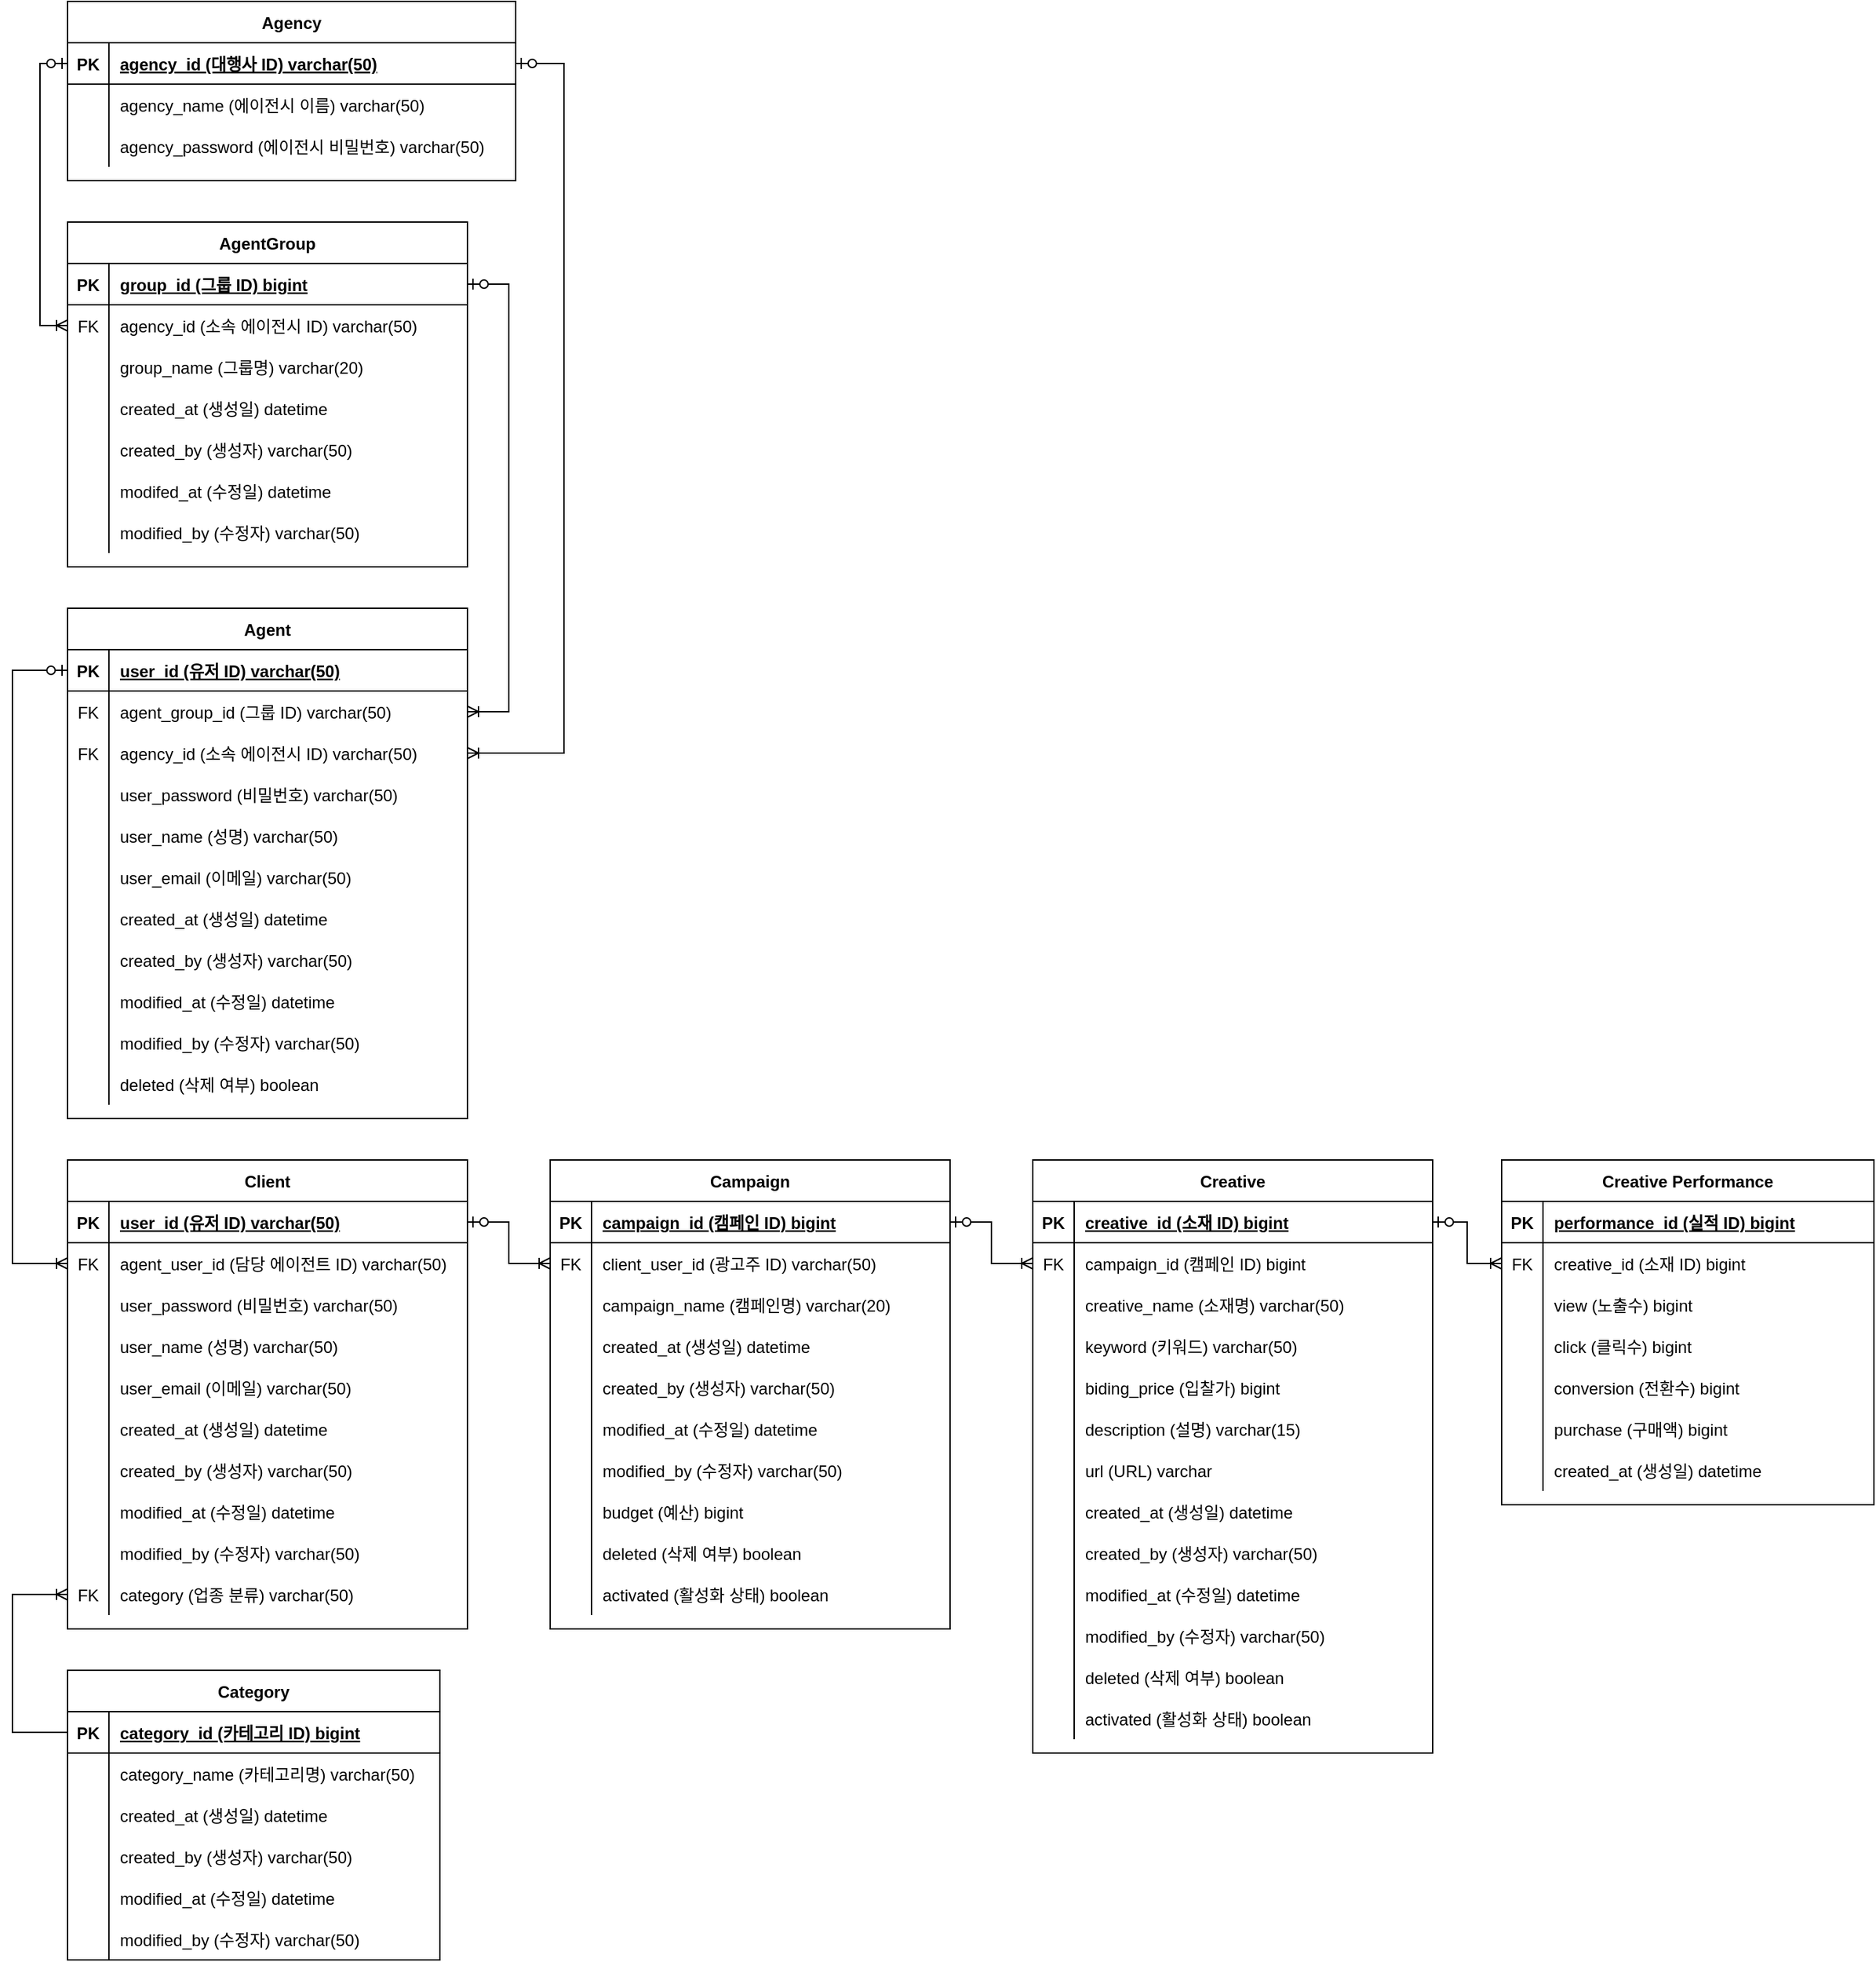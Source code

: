 <mxfile version="20.5.3" type="github">
  <diagram id="R2lEEEUBdFMjLlhIrx00" name="Page-1">
    <mxGraphModel dx="1422" dy="1894" grid="1" gridSize="10" guides="1" tooltips="1" connect="1" arrows="1" fold="1" page="1" pageScale="1" pageWidth="850" pageHeight="1100" math="0" shadow="0" extFonts="Permanent Marker^https://fonts.googleapis.com/css?family=Permanent+Marker">
      <root>
        <mxCell id="0" />
        <mxCell id="1" parent="0" />
        <mxCell id="tr21hRnIbTpw8qnacZ-d-1" value="Agent" style="shape=table;startSize=30;container=1;collapsible=1;childLayout=tableLayout;fixedRows=1;rowLines=0;fontStyle=1;align=center;resizeLast=1;" parent="1" vertex="1">
          <mxGeometry x="90" y="370" width="290" height="370" as="geometry" />
        </mxCell>
        <mxCell id="tr21hRnIbTpw8qnacZ-d-2" value="" style="shape=tableRow;horizontal=0;startSize=0;swimlaneHead=0;swimlaneBody=0;fillColor=none;collapsible=0;dropTarget=0;points=[[0,0.5],[1,0.5]];portConstraint=eastwest;top=0;left=0;right=0;bottom=1;" parent="tr21hRnIbTpw8qnacZ-d-1" vertex="1">
          <mxGeometry y="30" width="290" height="30" as="geometry" />
        </mxCell>
        <mxCell id="tr21hRnIbTpw8qnacZ-d-3" value="PK" style="shape=partialRectangle;connectable=0;fillColor=none;top=0;left=0;bottom=0;right=0;fontStyle=1;overflow=hidden;" parent="tr21hRnIbTpw8qnacZ-d-2" vertex="1">
          <mxGeometry width="30" height="30" as="geometry">
            <mxRectangle width="30" height="30" as="alternateBounds" />
          </mxGeometry>
        </mxCell>
        <mxCell id="tr21hRnIbTpw8qnacZ-d-4" value="user_id (유저 ID) varchar(50)" style="shape=partialRectangle;connectable=0;fillColor=none;top=0;left=0;bottom=0;right=0;align=left;spacingLeft=6;fontStyle=5;overflow=hidden;" parent="tr21hRnIbTpw8qnacZ-d-2" vertex="1">
          <mxGeometry x="30" width="260" height="30" as="geometry">
            <mxRectangle width="260" height="30" as="alternateBounds" />
          </mxGeometry>
        </mxCell>
        <mxCell id="tr21hRnIbTpw8qnacZ-d-5" value="" style="shape=tableRow;horizontal=0;startSize=0;swimlaneHead=0;swimlaneBody=0;fillColor=none;collapsible=0;dropTarget=0;points=[[0,0.5],[1,0.5]];portConstraint=eastwest;top=0;left=0;right=0;bottom=0;" parent="tr21hRnIbTpw8qnacZ-d-1" vertex="1">
          <mxGeometry y="60" width="290" height="30" as="geometry" />
        </mxCell>
        <mxCell id="tr21hRnIbTpw8qnacZ-d-6" value="FK" style="shape=partialRectangle;connectable=0;fillColor=none;top=0;left=0;bottom=0;right=0;editable=1;overflow=hidden;" parent="tr21hRnIbTpw8qnacZ-d-5" vertex="1">
          <mxGeometry width="30" height="30" as="geometry">
            <mxRectangle width="30" height="30" as="alternateBounds" />
          </mxGeometry>
        </mxCell>
        <mxCell id="tr21hRnIbTpw8qnacZ-d-7" value="agent_group_id (그룹 ID) varchar(50)" style="shape=partialRectangle;connectable=0;fillColor=none;top=0;left=0;bottom=0;right=0;align=left;spacingLeft=6;overflow=hidden;" parent="tr21hRnIbTpw8qnacZ-d-5" vertex="1">
          <mxGeometry x="30" width="260" height="30" as="geometry">
            <mxRectangle width="260" height="30" as="alternateBounds" />
          </mxGeometry>
        </mxCell>
        <mxCell id="vUPleufVaGCTAgv7JGOL-27" value="" style="shape=tableRow;horizontal=0;startSize=0;swimlaneHead=0;swimlaneBody=0;fillColor=none;collapsible=0;dropTarget=0;points=[[0,0.5],[1,0.5]];portConstraint=eastwest;top=0;left=0;right=0;bottom=0;" parent="tr21hRnIbTpw8qnacZ-d-1" vertex="1">
          <mxGeometry y="90" width="290" height="30" as="geometry" />
        </mxCell>
        <mxCell id="vUPleufVaGCTAgv7JGOL-28" value="FK" style="shape=partialRectangle;connectable=0;fillColor=none;top=0;left=0;bottom=0;right=0;editable=1;overflow=hidden;" parent="vUPleufVaGCTAgv7JGOL-27" vertex="1">
          <mxGeometry width="30" height="30" as="geometry">
            <mxRectangle width="30" height="30" as="alternateBounds" />
          </mxGeometry>
        </mxCell>
        <mxCell id="vUPleufVaGCTAgv7JGOL-29" value="agency_id (소속 에이전시 ID) varchar(50)" style="shape=partialRectangle;connectable=0;fillColor=none;top=0;left=0;bottom=0;right=0;align=left;spacingLeft=6;overflow=hidden;" parent="vUPleufVaGCTAgv7JGOL-27" vertex="1">
          <mxGeometry x="30" width="260" height="30" as="geometry">
            <mxRectangle width="260" height="30" as="alternateBounds" />
          </mxGeometry>
        </mxCell>
        <mxCell id="vUPleufVaGCTAgv7JGOL-24" value="" style="shape=tableRow;horizontal=0;startSize=0;swimlaneHead=0;swimlaneBody=0;fillColor=none;collapsible=0;dropTarget=0;points=[[0,0.5],[1,0.5]];portConstraint=eastwest;top=0;left=0;right=0;bottom=0;" parent="tr21hRnIbTpw8qnacZ-d-1" vertex="1">
          <mxGeometry y="120" width="290" height="30" as="geometry" />
        </mxCell>
        <mxCell id="vUPleufVaGCTAgv7JGOL-25" value="" style="shape=partialRectangle;connectable=0;fillColor=none;top=0;left=0;bottom=0;right=0;editable=1;overflow=hidden;" parent="vUPleufVaGCTAgv7JGOL-24" vertex="1">
          <mxGeometry width="30" height="30" as="geometry">
            <mxRectangle width="30" height="30" as="alternateBounds" />
          </mxGeometry>
        </mxCell>
        <mxCell id="vUPleufVaGCTAgv7JGOL-26" value="user_password (비밀번호) varchar(50)" style="shape=partialRectangle;connectable=0;fillColor=none;top=0;left=0;bottom=0;right=0;align=left;spacingLeft=6;overflow=hidden;" parent="vUPleufVaGCTAgv7JGOL-24" vertex="1">
          <mxGeometry x="30" width="260" height="30" as="geometry">
            <mxRectangle width="260" height="30" as="alternateBounds" />
          </mxGeometry>
        </mxCell>
        <mxCell id="tr21hRnIbTpw8qnacZ-d-8" value="" style="shape=tableRow;horizontal=0;startSize=0;swimlaneHead=0;swimlaneBody=0;fillColor=none;collapsible=0;dropTarget=0;points=[[0,0.5],[1,0.5]];portConstraint=eastwest;top=0;left=0;right=0;bottom=0;" parent="tr21hRnIbTpw8qnacZ-d-1" vertex="1">
          <mxGeometry y="150" width="290" height="30" as="geometry" />
        </mxCell>
        <mxCell id="tr21hRnIbTpw8qnacZ-d-9" value="" style="shape=partialRectangle;connectable=0;fillColor=none;top=0;left=0;bottom=0;right=0;editable=1;overflow=hidden;" parent="tr21hRnIbTpw8qnacZ-d-8" vertex="1">
          <mxGeometry width="30" height="30" as="geometry">
            <mxRectangle width="30" height="30" as="alternateBounds" />
          </mxGeometry>
        </mxCell>
        <mxCell id="tr21hRnIbTpw8qnacZ-d-10" value="user_name (성명) varchar(50)" style="shape=partialRectangle;connectable=0;fillColor=none;top=0;left=0;bottom=0;right=0;align=left;spacingLeft=6;overflow=hidden;" parent="tr21hRnIbTpw8qnacZ-d-8" vertex="1">
          <mxGeometry x="30" width="260" height="30" as="geometry">
            <mxRectangle width="260" height="30" as="alternateBounds" />
          </mxGeometry>
        </mxCell>
        <mxCell id="tr21hRnIbTpw8qnacZ-d-11" value="" style="shape=tableRow;horizontal=0;startSize=0;swimlaneHead=0;swimlaneBody=0;fillColor=none;collapsible=0;dropTarget=0;points=[[0,0.5],[1,0.5]];portConstraint=eastwest;top=0;left=0;right=0;bottom=0;" parent="tr21hRnIbTpw8qnacZ-d-1" vertex="1">
          <mxGeometry y="180" width="290" height="30" as="geometry" />
        </mxCell>
        <mxCell id="tr21hRnIbTpw8qnacZ-d-12" value="" style="shape=partialRectangle;connectable=0;fillColor=none;top=0;left=0;bottom=0;right=0;editable=1;overflow=hidden;" parent="tr21hRnIbTpw8qnacZ-d-11" vertex="1">
          <mxGeometry width="30" height="30" as="geometry">
            <mxRectangle width="30" height="30" as="alternateBounds" />
          </mxGeometry>
        </mxCell>
        <mxCell id="tr21hRnIbTpw8qnacZ-d-13" value="user_email (이메일) varchar(50)" style="shape=partialRectangle;connectable=0;fillColor=none;top=0;left=0;bottom=0;right=0;align=left;spacingLeft=6;overflow=hidden;" parent="tr21hRnIbTpw8qnacZ-d-11" vertex="1">
          <mxGeometry x="30" width="260" height="30" as="geometry">
            <mxRectangle width="260" height="30" as="alternateBounds" />
          </mxGeometry>
        </mxCell>
        <mxCell id="tr21hRnIbTpw8qnacZ-d-42" value="" style="shape=tableRow;horizontal=0;startSize=0;swimlaneHead=0;swimlaneBody=0;fillColor=none;collapsible=0;dropTarget=0;points=[[0,0.5],[1,0.5]];portConstraint=eastwest;top=0;left=0;right=0;bottom=0;" parent="tr21hRnIbTpw8qnacZ-d-1" vertex="1">
          <mxGeometry y="210" width="290" height="30" as="geometry" />
        </mxCell>
        <mxCell id="tr21hRnIbTpw8qnacZ-d-43" value="" style="shape=partialRectangle;connectable=0;fillColor=none;top=0;left=0;bottom=0;right=0;editable=1;overflow=hidden;" parent="tr21hRnIbTpw8qnacZ-d-42" vertex="1">
          <mxGeometry width="30" height="30" as="geometry">
            <mxRectangle width="30" height="30" as="alternateBounds" />
          </mxGeometry>
        </mxCell>
        <mxCell id="tr21hRnIbTpw8qnacZ-d-44" value="created_at (생성일) datetime" style="shape=partialRectangle;connectable=0;fillColor=none;top=0;left=0;bottom=0;right=0;align=left;spacingLeft=6;overflow=hidden;" parent="tr21hRnIbTpw8qnacZ-d-42" vertex="1">
          <mxGeometry x="30" width="260" height="30" as="geometry">
            <mxRectangle width="260" height="30" as="alternateBounds" />
          </mxGeometry>
        </mxCell>
        <mxCell id="tr21hRnIbTpw8qnacZ-d-45" value="" style="shape=tableRow;horizontal=0;startSize=0;swimlaneHead=0;swimlaneBody=0;fillColor=none;collapsible=0;dropTarget=0;points=[[0,0.5],[1,0.5]];portConstraint=eastwest;top=0;left=0;right=0;bottom=0;" parent="tr21hRnIbTpw8qnacZ-d-1" vertex="1">
          <mxGeometry y="240" width="290" height="30" as="geometry" />
        </mxCell>
        <mxCell id="tr21hRnIbTpw8qnacZ-d-46" value="" style="shape=partialRectangle;connectable=0;fillColor=none;top=0;left=0;bottom=0;right=0;editable=1;overflow=hidden;" parent="tr21hRnIbTpw8qnacZ-d-45" vertex="1">
          <mxGeometry width="30" height="30" as="geometry">
            <mxRectangle width="30" height="30" as="alternateBounds" />
          </mxGeometry>
        </mxCell>
        <mxCell id="tr21hRnIbTpw8qnacZ-d-47" value="created_by (생성자) varchar(50)" style="shape=partialRectangle;connectable=0;fillColor=none;top=0;left=0;bottom=0;right=0;align=left;spacingLeft=6;overflow=hidden;" parent="tr21hRnIbTpw8qnacZ-d-45" vertex="1">
          <mxGeometry x="30" width="260" height="30" as="geometry">
            <mxRectangle width="260" height="30" as="alternateBounds" />
          </mxGeometry>
        </mxCell>
        <mxCell id="tr21hRnIbTpw8qnacZ-d-48" value="" style="shape=tableRow;horizontal=0;startSize=0;swimlaneHead=0;swimlaneBody=0;fillColor=none;collapsible=0;dropTarget=0;points=[[0,0.5],[1,0.5]];portConstraint=eastwest;top=0;left=0;right=0;bottom=0;" parent="tr21hRnIbTpw8qnacZ-d-1" vertex="1">
          <mxGeometry y="270" width="290" height="30" as="geometry" />
        </mxCell>
        <mxCell id="tr21hRnIbTpw8qnacZ-d-49" value="" style="shape=partialRectangle;connectable=0;fillColor=none;top=0;left=0;bottom=0;right=0;editable=1;overflow=hidden;" parent="tr21hRnIbTpw8qnacZ-d-48" vertex="1">
          <mxGeometry width="30" height="30" as="geometry">
            <mxRectangle width="30" height="30" as="alternateBounds" />
          </mxGeometry>
        </mxCell>
        <mxCell id="tr21hRnIbTpw8qnacZ-d-50" value="modified_at (수정일) datetime" style="shape=partialRectangle;connectable=0;fillColor=none;top=0;left=0;bottom=0;right=0;align=left;spacingLeft=6;overflow=hidden;" parent="tr21hRnIbTpw8qnacZ-d-48" vertex="1">
          <mxGeometry x="30" width="260" height="30" as="geometry">
            <mxRectangle width="260" height="30" as="alternateBounds" />
          </mxGeometry>
        </mxCell>
        <mxCell id="tr21hRnIbTpw8qnacZ-d-51" value="" style="shape=tableRow;horizontal=0;startSize=0;swimlaneHead=0;swimlaneBody=0;fillColor=none;collapsible=0;dropTarget=0;points=[[0,0.5],[1,0.5]];portConstraint=eastwest;top=0;left=0;right=0;bottom=0;" parent="tr21hRnIbTpw8qnacZ-d-1" vertex="1">
          <mxGeometry y="300" width="290" height="30" as="geometry" />
        </mxCell>
        <mxCell id="tr21hRnIbTpw8qnacZ-d-52" value="" style="shape=partialRectangle;connectable=0;fillColor=none;top=0;left=0;bottom=0;right=0;editable=1;overflow=hidden;" parent="tr21hRnIbTpw8qnacZ-d-51" vertex="1">
          <mxGeometry width="30" height="30" as="geometry">
            <mxRectangle width="30" height="30" as="alternateBounds" />
          </mxGeometry>
        </mxCell>
        <mxCell id="tr21hRnIbTpw8qnacZ-d-53" value="modified_by (수정자) varchar(50)" style="shape=partialRectangle;connectable=0;fillColor=none;top=0;left=0;bottom=0;right=0;align=left;spacingLeft=6;overflow=hidden;" parent="tr21hRnIbTpw8qnacZ-d-51" vertex="1">
          <mxGeometry x="30" width="260" height="30" as="geometry">
            <mxRectangle width="260" height="30" as="alternateBounds" />
          </mxGeometry>
        </mxCell>
        <mxCell id="7HdciH2RLmZ_UJ0FQX1x-10" value="" style="shape=tableRow;horizontal=0;startSize=0;swimlaneHead=0;swimlaneBody=0;fillColor=none;collapsible=0;dropTarget=0;points=[[0,0.5],[1,0.5]];portConstraint=eastwest;top=0;left=0;right=0;bottom=0;" parent="tr21hRnIbTpw8qnacZ-d-1" vertex="1">
          <mxGeometry y="330" width="290" height="30" as="geometry" />
        </mxCell>
        <mxCell id="7HdciH2RLmZ_UJ0FQX1x-11" value="" style="shape=partialRectangle;connectable=0;fillColor=none;top=0;left=0;bottom=0;right=0;editable=1;overflow=hidden;" parent="7HdciH2RLmZ_UJ0FQX1x-10" vertex="1">
          <mxGeometry width="30" height="30" as="geometry">
            <mxRectangle width="30" height="30" as="alternateBounds" />
          </mxGeometry>
        </mxCell>
        <mxCell id="7HdciH2RLmZ_UJ0FQX1x-12" value="deleted (삭제 여부) boolean" style="shape=partialRectangle;connectable=0;fillColor=none;top=0;left=0;bottom=0;right=0;align=left;spacingLeft=6;overflow=hidden;" parent="7HdciH2RLmZ_UJ0FQX1x-10" vertex="1">
          <mxGeometry x="30" width="260" height="30" as="geometry">
            <mxRectangle width="260" height="30" as="alternateBounds" />
          </mxGeometry>
        </mxCell>
        <mxCell id="tr21hRnIbTpw8qnacZ-d-26" value="AgentGroup" style="shape=table;startSize=30;container=1;collapsible=1;childLayout=tableLayout;fixedRows=1;rowLines=0;fontStyle=1;align=center;resizeLast=1;" parent="1" vertex="1">
          <mxGeometry x="90" y="90" width="290" height="250" as="geometry" />
        </mxCell>
        <mxCell id="tr21hRnIbTpw8qnacZ-d-27" value="" style="shape=tableRow;horizontal=0;startSize=0;swimlaneHead=0;swimlaneBody=0;fillColor=none;collapsible=0;dropTarget=0;points=[[0,0.5],[1,0.5]];portConstraint=eastwest;top=0;left=0;right=0;bottom=1;" parent="tr21hRnIbTpw8qnacZ-d-26" vertex="1">
          <mxGeometry y="30" width="290" height="30" as="geometry" />
        </mxCell>
        <mxCell id="tr21hRnIbTpw8qnacZ-d-28" value="PK" style="shape=partialRectangle;connectable=0;fillColor=none;top=0;left=0;bottom=0;right=0;fontStyle=1;overflow=hidden;" parent="tr21hRnIbTpw8qnacZ-d-27" vertex="1">
          <mxGeometry width="30" height="30" as="geometry">
            <mxRectangle width="30" height="30" as="alternateBounds" />
          </mxGeometry>
        </mxCell>
        <mxCell id="tr21hRnIbTpw8qnacZ-d-29" value="group_id (그룹 ID) bigint" style="shape=partialRectangle;connectable=0;fillColor=none;top=0;left=0;bottom=0;right=0;align=left;spacingLeft=6;fontStyle=5;overflow=hidden;" parent="tr21hRnIbTpw8qnacZ-d-27" vertex="1">
          <mxGeometry x="30" width="260" height="30" as="geometry">
            <mxRectangle width="260" height="30" as="alternateBounds" />
          </mxGeometry>
        </mxCell>
        <mxCell id="tr21hRnIbTpw8qnacZ-d-30" value="" style="shape=tableRow;horizontal=0;startSize=0;swimlaneHead=0;swimlaneBody=0;fillColor=none;collapsible=0;dropTarget=0;points=[[0,0.5],[1,0.5]];portConstraint=eastwest;top=0;left=0;right=0;bottom=0;" parent="tr21hRnIbTpw8qnacZ-d-26" vertex="1">
          <mxGeometry y="60" width="290" height="30" as="geometry" />
        </mxCell>
        <mxCell id="tr21hRnIbTpw8qnacZ-d-31" value="FK" style="shape=partialRectangle;connectable=0;fillColor=none;top=0;left=0;bottom=0;right=0;editable=1;overflow=hidden;" parent="tr21hRnIbTpw8qnacZ-d-30" vertex="1">
          <mxGeometry width="30" height="30" as="geometry">
            <mxRectangle width="30" height="30" as="alternateBounds" />
          </mxGeometry>
        </mxCell>
        <mxCell id="tr21hRnIbTpw8qnacZ-d-32" value="agency_id (소속 에이전시 ID) varchar(50)" style="shape=partialRectangle;connectable=0;fillColor=none;top=0;left=0;bottom=0;right=0;align=left;spacingLeft=6;overflow=hidden;" parent="tr21hRnIbTpw8qnacZ-d-30" vertex="1">
          <mxGeometry x="30" width="260" height="30" as="geometry">
            <mxRectangle width="260" height="30" as="alternateBounds" />
          </mxGeometry>
        </mxCell>
        <mxCell id="tr21hRnIbTpw8qnacZ-d-33" value="" style="shape=tableRow;horizontal=0;startSize=0;swimlaneHead=0;swimlaneBody=0;fillColor=none;collapsible=0;dropTarget=0;points=[[0,0.5],[1,0.5]];portConstraint=eastwest;top=0;left=0;right=0;bottom=0;" parent="tr21hRnIbTpw8qnacZ-d-26" vertex="1">
          <mxGeometry y="90" width="290" height="30" as="geometry" />
        </mxCell>
        <mxCell id="tr21hRnIbTpw8qnacZ-d-34" value="" style="shape=partialRectangle;connectable=0;fillColor=none;top=0;left=0;bottom=0;right=0;editable=1;overflow=hidden;" parent="tr21hRnIbTpw8qnacZ-d-33" vertex="1">
          <mxGeometry width="30" height="30" as="geometry">
            <mxRectangle width="30" height="30" as="alternateBounds" />
          </mxGeometry>
        </mxCell>
        <mxCell id="tr21hRnIbTpw8qnacZ-d-35" value="group_name (그룹명) varchar(20)" style="shape=partialRectangle;connectable=0;fillColor=none;top=0;left=0;bottom=0;right=0;align=left;spacingLeft=6;overflow=hidden;" parent="tr21hRnIbTpw8qnacZ-d-33" vertex="1">
          <mxGeometry x="30" width="260" height="30" as="geometry">
            <mxRectangle width="260" height="30" as="alternateBounds" />
          </mxGeometry>
        </mxCell>
        <mxCell id="tr21hRnIbTpw8qnacZ-d-36" value="" style="shape=tableRow;horizontal=0;startSize=0;swimlaneHead=0;swimlaneBody=0;fillColor=none;collapsible=0;dropTarget=0;points=[[0,0.5],[1,0.5]];portConstraint=eastwest;top=0;left=0;right=0;bottom=0;" parent="tr21hRnIbTpw8qnacZ-d-26" vertex="1">
          <mxGeometry y="120" width="290" height="30" as="geometry" />
        </mxCell>
        <mxCell id="tr21hRnIbTpw8qnacZ-d-37" value="" style="shape=partialRectangle;connectable=0;fillColor=none;top=0;left=0;bottom=0;right=0;editable=1;overflow=hidden;" parent="tr21hRnIbTpw8qnacZ-d-36" vertex="1">
          <mxGeometry width="30" height="30" as="geometry">
            <mxRectangle width="30" height="30" as="alternateBounds" />
          </mxGeometry>
        </mxCell>
        <mxCell id="tr21hRnIbTpw8qnacZ-d-38" value="created_at (생성일) datetime" style="shape=partialRectangle;connectable=0;fillColor=none;top=0;left=0;bottom=0;right=0;align=left;spacingLeft=6;overflow=hidden;" parent="tr21hRnIbTpw8qnacZ-d-36" vertex="1">
          <mxGeometry x="30" width="260" height="30" as="geometry">
            <mxRectangle width="260" height="30" as="alternateBounds" />
          </mxGeometry>
        </mxCell>
        <mxCell id="tr21hRnIbTpw8qnacZ-d-39" value="" style="shape=tableRow;horizontal=0;startSize=0;swimlaneHead=0;swimlaneBody=0;fillColor=none;collapsible=0;dropTarget=0;points=[[0,0.5],[1,0.5]];portConstraint=eastwest;top=0;left=0;right=0;bottom=0;" parent="tr21hRnIbTpw8qnacZ-d-26" vertex="1">
          <mxGeometry y="150" width="290" height="30" as="geometry" />
        </mxCell>
        <mxCell id="tr21hRnIbTpw8qnacZ-d-40" value="" style="shape=partialRectangle;connectable=0;fillColor=none;top=0;left=0;bottom=0;right=0;editable=1;overflow=hidden;" parent="tr21hRnIbTpw8qnacZ-d-39" vertex="1">
          <mxGeometry width="30" height="30" as="geometry">
            <mxRectangle width="30" height="30" as="alternateBounds" />
          </mxGeometry>
        </mxCell>
        <mxCell id="tr21hRnIbTpw8qnacZ-d-41" value="created_by (생성자) varchar(50)" style="shape=partialRectangle;connectable=0;fillColor=none;top=0;left=0;bottom=0;right=0;align=left;spacingLeft=6;overflow=hidden;" parent="tr21hRnIbTpw8qnacZ-d-39" vertex="1">
          <mxGeometry x="30" width="260" height="30" as="geometry">
            <mxRectangle width="260" height="30" as="alternateBounds" />
          </mxGeometry>
        </mxCell>
        <mxCell id="tr21hRnIbTpw8qnacZ-d-94" value="" style="shape=tableRow;horizontal=0;startSize=0;swimlaneHead=0;swimlaneBody=0;fillColor=none;collapsible=0;dropTarget=0;points=[[0,0.5],[1,0.5]];portConstraint=eastwest;top=0;left=0;right=0;bottom=0;" parent="tr21hRnIbTpw8qnacZ-d-26" vertex="1">
          <mxGeometry y="180" width="290" height="30" as="geometry" />
        </mxCell>
        <mxCell id="tr21hRnIbTpw8qnacZ-d-95" value="" style="shape=partialRectangle;connectable=0;fillColor=none;top=0;left=0;bottom=0;right=0;editable=1;overflow=hidden;" parent="tr21hRnIbTpw8qnacZ-d-94" vertex="1">
          <mxGeometry width="30" height="30" as="geometry">
            <mxRectangle width="30" height="30" as="alternateBounds" />
          </mxGeometry>
        </mxCell>
        <mxCell id="tr21hRnIbTpw8qnacZ-d-96" value="modifed_at (수정일) datetime" style="shape=partialRectangle;connectable=0;fillColor=none;top=0;left=0;bottom=0;right=0;align=left;spacingLeft=6;overflow=hidden;" parent="tr21hRnIbTpw8qnacZ-d-94" vertex="1">
          <mxGeometry x="30" width="260" height="30" as="geometry">
            <mxRectangle width="260" height="30" as="alternateBounds" />
          </mxGeometry>
        </mxCell>
        <mxCell id="tr21hRnIbTpw8qnacZ-d-106" value="" style="shape=tableRow;horizontal=0;startSize=0;swimlaneHead=0;swimlaneBody=0;fillColor=none;collapsible=0;dropTarget=0;points=[[0,0.5],[1,0.5]];portConstraint=eastwest;top=0;left=0;right=0;bottom=0;" parent="tr21hRnIbTpw8qnacZ-d-26" vertex="1">
          <mxGeometry y="210" width="290" height="30" as="geometry" />
        </mxCell>
        <mxCell id="tr21hRnIbTpw8qnacZ-d-107" value="" style="shape=partialRectangle;connectable=0;fillColor=none;top=0;left=0;bottom=0;right=0;editable=1;overflow=hidden;" parent="tr21hRnIbTpw8qnacZ-d-106" vertex="1">
          <mxGeometry width="30" height="30" as="geometry">
            <mxRectangle width="30" height="30" as="alternateBounds" />
          </mxGeometry>
        </mxCell>
        <mxCell id="tr21hRnIbTpw8qnacZ-d-108" value="modified_by (수정자) varchar(50)" style="shape=partialRectangle;connectable=0;fillColor=none;top=0;left=0;bottom=0;right=0;align=left;spacingLeft=6;overflow=hidden;" parent="tr21hRnIbTpw8qnacZ-d-106" vertex="1">
          <mxGeometry x="30" width="260" height="30" as="geometry">
            <mxRectangle width="260" height="30" as="alternateBounds" />
          </mxGeometry>
        </mxCell>
        <mxCell id="tr21hRnIbTpw8qnacZ-d-129" value="Client" style="shape=table;startSize=30;container=1;collapsible=1;childLayout=tableLayout;fixedRows=1;rowLines=0;fontStyle=1;align=center;resizeLast=1;" parent="1" vertex="1">
          <mxGeometry x="90" y="770" width="290" height="340" as="geometry" />
        </mxCell>
        <mxCell id="tr21hRnIbTpw8qnacZ-d-130" value="" style="shape=tableRow;horizontal=0;startSize=0;swimlaneHead=0;swimlaneBody=0;fillColor=none;collapsible=0;dropTarget=0;points=[[0,0.5],[1,0.5]];portConstraint=eastwest;top=0;left=0;right=0;bottom=1;" parent="tr21hRnIbTpw8qnacZ-d-129" vertex="1">
          <mxGeometry y="30" width="290" height="30" as="geometry" />
        </mxCell>
        <mxCell id="tr21hRnIbTpw8qnacZ-d-131" value="PK" style="shape=partialRectangle;connectable=0;fillColor=none;top=0;left=0;bottom=0;right=0;fontStyle=1;overflow=hidden;" parent="tr21hRnIbTpw8qnacZ-d-130" vertex="1">
          <mxGeometry width="30" height="30" as="geometry">
            <mxRectangle width="30" height="30" as="alternateBounds" />
          </mxGeometry>
        </mxCell>
        <mxCell id="tr21hRnIbTpw8qnacZ-d-132" value="user_id (유저 ID) varchar(50)" style="shape=partialRectangle;connectable=0;fillColor=none;top=0;left=0;bottom=0;right=0;align=left;spacingLeft=6;fontStyle=5;overflow=hidden;" parent="tr21hRnIbTpw8qnacZ-d-130" vertex="1">
          <mxGeometry x="30" width="260" height="30" as="geometry">
            <mxRectangle width="260" height="30" as="alternateBounds" />
          </mxGeometry>
        </mxCell>
        <mxCell id="vUPleufVaGCTAgv7JGOL-129" value="" style="shape=tableRow;horizontal=0;startSize=0;swimlaneHead=0;swimlaneBody=0;fillColor=none;collapsible=0;dropTarget=0;points=[[0,0.5],[1,0.5]];portConstraint=eastwest;top=0;left=0;right=0;bottom=0;" parent="tr21hRnIbTpw8qnacZ-d-129" vertex="1">
          <mxGeometry y="60" width="290" height="30" as="geometry" />
        </mxCell>
        <mxCell id="vUPleufVaGCTAgv7JGOL-130" value="FK" style="shape=partialRectangle;connectable=0;fillColor=none;top=0;left=0;bottom=0;right=0;editable=1;overflow=hidden;" parent="vUPleufVaGCTAgv7JGOL-129" vertex="1">
          <mxGeometry width="30" height="30" as="geometry">
            <mxRectangle width="30" height="30" as="alternateBounds" />
          </mxGeometry>
        </mxCell>
        <mxCell id="vUPleufVaGCTAgv7JGOL-131" value="agent_user_id (담당 에이전트 ID) varchar(50)" style="shape=partialRectangle;connectable=0;fillColor=none;top=0;left=0;bottom=0;right=0;align=left;spacingLeft=6;overflow=hidden;" parent="vUPleufVaGCTAgv7JGOL-129" vertex="1">
          <mxGeometry x="30" width="260" height="30" as="geometry">
            <mxRectangle width="260" height="30" as="alternateBounds" />
          </mxGeometry>
        </mxCell>
        <mxCell id="tr21hRnIbTpw8qnacZ-d-133" value="" style="shape=tableRow;horizontal=0;startSize=0;swimlaneHead=0;swimlaneBody=0;fillColor=none;collapsible=0;dropTarget=0;points=[[0,0.5],[1,0.5]];portConstraint=eastwest;top=0;left=0;right=0;bottom=0;" parent="tr21hRnIbTpw8qnacZ-d-129" vertex="1">
          <mxGeometry y="90" width="290" height="30" as="geometry" />
        </mxCell>
        <mxCell id="tr21hRnIbTpw8qnacZ-d-134" value="" style="shape=partialRectangle;connectable=0;fillColor=none;top=0;left=0;bottom=0;right=0;editable=1;overflow=hidden;" parent="tr21hRnIbTpw8qnacZ-d-133" vertex="1">
          <mxGeometry width="30" height="30" as="geometry">
            <mxRectangle width="30" height="30" as="alternateBounds" />
          </mxGeometry>
        </mxCell>
        <mxCell id="tr21hRnIbTpw8qnacZ-d-135" value="user_password (비밀번호) varchar(50)" style="shape=partialRectangle;connectable=0;fillColor=none;top=0;left=0;bottom=0;right=0;align=left;spacingLeft=6;overflow=hidden;" parent="tr21hRnIbTpw8qnacZ-d-133" vertex="1">
          <mxGeometry x="30" width="260" height="30" as="geometry">
            <mxRectangle width="260" height="30" as="alternateBounds" />
          </mxGeometry>
        </mxCell>
        <mxCell id="tr21hRnIbTpw8qnacZ-d-136" value="" style="shape=tableRow;horizontal=0;startSize=0;swimlaneHead=0;swimlaneBody=0;fillColor=none;collapsible=0;dropTarget=0;points=[[0,0.5],[1,0.5]];portConstraint=eastwest;top=0;left=0;right=0;bottom=0;" parent="tr21hRnIbTpw8qnacZ-d-129" vertex="1">
          <mxGeometry y="120" width="290" height="30" as="geometry" />
        </mxCell>
        <mxCell id="tr21hRnIbTpw8qnacZ-d-137" value="" style="shape=partialRectangle;connectable=0;fillColor=none;top=0;left=0;bottom=0;right=0;editable=1;overflow=hidden;" parent="tr21hRnIbTpw8qnacZ-d-136" vertex="1">
          <mxGeometry width="30" height="30" as="geometry">
            <mxRectangle width="30" height="30" as="alternateBounds" />
          </mxGeometry>
        </mxCell>
        <mxCell id="tr21hRnIbTpw8qnacZ-d-138" value="user_name (성명) varchar(50)" style="shape=partialRectangle;connectable=0;fillColor=none;top=0;left=0;bottom=0;right=0;align=left;spacingLeft=6;overflow=hidden;" parent="tr21hRnIbTpw8qnacZ-d-136" vertex="1">
          <mxGeometry x="30" width="260" height="30" as="geometry">
            <mxRectangle width="260" height="30" as="alternateBounds" />
          </mxGeometry>
        </mxCell>
        <mxCell id="tr21hRnIbTpw8qnacZ-d-139" value="" style="shape=tableRow;horizontal=0;startSize=0;swimlaneHead=0;swimlaneBody=0;fillColor=none;collapsible=0;dropTarget=0;points=[[0,0.5],[1,0.5]];portConstraint=eastwest;top=0;left=0;right=0;bottom=0;" parent="tr21hRnIbTpw8qnacZ-d-129" vertex="1">
          <mxGeometry y="150" width="290" height="30" as="geometry" />
        </mxCell>
        <mxCell id="tr21hRnIbTpw8qnacZ-d-140" value="" style="shape=partialRectangle;connectable=0;fillColor=none;top=0;left=0;bottom=0;right=0;editable=1;overflow=hidden;" parent="tr21hRnIbTpw8qnacZ-d-139" vertex="1">
          <mxGeometry width="30" height="30" as="geometry">
            <mxRectangle width="30" height="30" as="alternateBounds" />
          </mxGeometry>
        </mxCell>
        <mxCell id="tr21hRnIbTpw8qnacZ-d-141" value="user_email (이메일) varchar(50)" style="shape=partialRectangle;connectable=0;fillColor=none;top=0;left=0;bottom=0;right=0;align=left;spacingLeft=6;overflow=hidden;" parent="tr21hRnIbTpw8qnacZ-d-139" vertex="1">
          <mxGeometry x="30" width="260" height="30" as="geometry">
            <mxRectangle width="260" height="30" as="alternateBounds" />
          </mxGeometry>
        </mxCell>
        <mxCell id="tr21hRnIbTpw8qnacZ-d-145" value="" style="shape=tableRow;horizontal=0;startSize=0;swimlaneHead=0;swimlaneBody=0;fillColor=none;collapsible=0;dropTarget=0;points=[[0,0.5],[1,0.5]];portConstraint=eastwest;top=0;left=0;right=0;bottom=0;" parent="tr21hRnIbTpw8qnacZ-d-129" vertex="1">
          <mxGeometry y="180" width="290" height="30" as="geometry" />
        </mxCell>
        <mxCell id="tr21hRnIbTpw8qnacZ-d-146" value="" style="shape=partialRectangle;connectable=0;fillColor=none;top=0;left=0;bottom=0;right=0;editable=1;overflow=hidden;" parent="tr21hRnIbTpw8qnacZ-d-145" vertex="1">
          <mxGeometry width="30" height="30" as="geometry">
            <mxRectangle width="30" height="30" as="alternateBounds" />
          </mxGeometry>
        </mxCell>
        <mxCell id="tr21hRnIbTpw8qnacZ-d-147" value="created_at (생성일) datetime" style="shape=partialRectangle;connectable=0;fillColor=none;top=0;left=0;bottom=0;right=0;align=left;spacingLeft=6;overflow=hidden;" parent="tr21hRnIbTpw8qnacZ-d-145" vertex="1">
          <mxGeometry x="30" width="260" height="30" as="geometry">
            <mxRectangle width="260" height="30" as="alternateBounds" />
          </mxGeometry>
        </mxCell>
        <mxCell id="tr21hRnIbTpw8qnacZ-d-148" value="" style="shape=tableRow;horizontal=0;startSize=0;swimlaneHead=0;swimlaneBody=0;fillColor=none;collapsible=0;dropTarget=0;points=[[0,0.5],[1,0.5]];portConstraint=eastwest;top=0;left=0;right=0;bottom=0;" parent="tr21hRnIbTpw8qnacZ-d-129" vertex="1">
          <mxGeometry y="210" width="290" height="30" as="geometry" />
        </mxCell>
        <mxCell id="tr21hRnIbTpw8qnacZ-d-149" value="" style="shape=partialRectangle;connectable=0;fillColor=none;top=0;left=0;bottom=0;right=0;editable=1;overflow=hidden;" parent="tr21hRnIbTpw8qnacZ-d-148" vertex="1">
          <mxGeometry width="30" height="30" as="geometry">
            <mxRectangle width="30" height="30" as="alternateBounds" />
          </mxGeometry>
        </mxCell>
        <mxCell id="tr21hRnIbTpw8qnacZ-d-150" value="created_by (생성자) varchar(50)" style="shape=partialRectangle;connectable=0;fillColor=none;top=0;left=0;bottom=0;right=0;align=left;spacingLeft=6;overflow=hidden;" parent="tr21hRnIbTpw8qnacZ-d-148" vertex="1">
          <mxGeometry x="30" width="260" height="30" as="geometry">
            <mxRectangle width="260" height="30" as="alternateBounds" />
          </mxGeometry>
        </mxCell>
        <mxCell id="tr21hRnIbTpw8qnacZ-d-151" value="" style="shape=tableRow;horizontal=0;startSize=0;swimlaneHead=0;swimlaneBody=0;fillColor=none;collapsible=0;dropTarget=0;points=[[0,0.5],[1,0.5]];portConstraint=eastwest;top=0;left=0;right=0;bottom=0;" parent="tr21hRnIbTpw8qnacZ-d-129" vertex="1">
          <mxGeometry y="240" width="290" height="30" as="geometry" />
        </mxCell>
        <mxCell id="tr21hRnIbTpw8qnacZ-d-152" value="" style="shape=partialRectangle;connectable=0;fillColor=none;top=0;left=0;bottom=0;right=0;editable=1;overflow=hidden;" parent="tr21hRnIbTpw8qnacZ-d-151" vertex="1">
          <mxGeometry width="30" height="30" as="geometry">
            <mxRectangle width="30" height="30" as="alternateBounds" />
          </mxGeometry>
        </mxCell>
        <mxCell id="tr21hRnIbTpw8qnacZ-d-153" value="modified_at (수정일) datetime" style="shape=partialRectangle;connectable=0;fillColor=none;top=0;left=0;bottom=0;right=0;align=left;spacingLeft=6;overflow=hidden;" parent="tr21hRnIbTpw8qnacZ-d-151" vertex="1">
          <mxGeometry x="30" width="260" height="30" as="geometry">
            <mxRectangle width="260" height="30" as="alternateBounds" />
          </mxGeometry>
        </mxCell>
        <mxCell id="tr21hRnIbTpw8qnacZ-d-154" value="" style="shape=tableRow;horizontal=0;startSize=0;swimlaneHead=0;swimlaneBody=0;fillColor=none;collapsible=0;dropTarget=0;points=[[0,0.5],[1,0.5]];portConstraint=eastwest;top=0;left=0;right=0;bottom=0;" parent="tr21hRnIbTpw8qnacZ-d-129" vertex="1">
          <mxGeometry y="270" width="290" height="30" as="geometry" />
        </mxCell>
        <mxCell id="tr21hRnIbTpw8qnacZ-d-155" value="" style="shape=partialRectangle;connectable=0;fillColor=none;top=0;left=0;bottom=0;right=0;editable=1;overflow=hidden;" parent="tr21hRnIbTpw8qnacZ-d-154" vertex="1">
          <mxGeometry width="30" height="30" as="geometry">
            <mxRectangle width="30" height="30" as="alternateBounds" />
          </mxGeometry>
        </mxCell>
        <mxCell id="tr21hRnIbTpw8qnacZ-d-156" value="modified_by (수정자) varchar(50)" style="shape=partialRectangle;connectable=0;fillColor=none;top=0;left=0;bottom=0;right=0;align=left;spacingLeft=6;overflow=hidden;" parent="tr21hRnIbTpw8qnacZ-d-154" vertex="1">
          <mxGeometry x="30" width="260" height="30" as="geometry">
            <mxRectangle width="260" height="30" as="alternateBounds" />
          </mxGeometry>
        </mxCell>
        <mxCell id="tr21hRnIbTpw8qnacZ-d-223" value="" style="shape=tableRow;horizontal=0;startSize=0;swimlaneHead=0;swimlaneBody=0;fillColor=none;collapsible=0;dropTarget=0;points=[[0,0.5],[1,0.5]];portConstraint=eastwest;top=0;left=0;right=0;bottom=0;" parent="tr21hRnIbTpw8qnacZ-d-129" vertex="1">
          <mxGeometry y="300" width="290" height="30" as="geometry" />
        </mxCell>
        <mxCell id="tr21hRnIbTpw8qnacZ-d-224" value="FK" style="shape=partialRectangle;connectable=0;fillColor=none;top=0;left=0;bottom=0;right=0;editable=1;overflow=hidden;" parent="tr21hRnIbTpw8qnacZ-d-223" vertex="1">
          <mxGeometry width="30" height="30" as="geometry">
            <mxRectangle width="30" height="30" as="alternateBounds" />
          </mxGeometry>
        </mxCell>
        <mxCell id="tr21hRnIbTpw8qnacZ-d-225" value="category (업종 분류) varchar(50)" style="shape=partialRectangle;connectable=0;fillColor=none;top=0;left=0;bottom=0;right=0;align=left;spacingLeft=6;overflow=hidden;" parent="tr21hRnIbTpw8qnacZ-d-223" vertex="1">
          <mxGeometry x="30" width="260" height="30" as="geometry">
            <mxRectangle width="260" height="30" as="alternateBounds" />
          </mxGeometry>
        </mxCell>
        <mxCell id="tr21hRnIbTpw8qnacZ-d-164" value="Agency" style="shape=table;startSize=30;container=1;collapsible=1;childLayout=tableLayout;fixedRows=1;rowLines=0;fontStyle=1;align=center;resizeLast=1;" parent="1" vertex="1">
          <mxGeometry x="90" y="-70" width="325" height="130" as="geometry" />
        </mxCell>
        <mxCell id="tr21hRnIbTpw8qnacZ-d-165" value="" style="shape=tableRow;horizontal=0;startSize=0;swimlaneHead=0;swimlaneBody=0;fillColor=none;collapsible=0;dropTarget=0;points=[[0,0.5],[1,0.5]];portConstraint=eastwest;top=0;left=0;right=0;bottom=1;" parent="tr21hRnIbTpw8qnacZ-d-164" vertex="1">
          <mxGeometry y="30" width="325" height="30" as="geometry" />
        </mxCell>
        <mxCell id="tr21hRnIbTpw8qnacZ-d-166" value="PK" style="shape=partialRectangle;connectable=0;fillColor=none;top=0;left=0;bottom=0;right=0;fontStyle=1;overflow=hidden;" parent="tr21hRnIbTpw8qnacZ-d-165" vertex="1">
          <mxGeometry width="30" height="30" as="geometry">
            <mxRectangle width="30" height="30" as="alternateBounds" />
          </mxGeometry>
        </mxCell>
        <mxCell id="tr21hRnIbTpw8qnacZ-d-167" value="agency_id (대행사 ID) varchar(50)" style="shape=partialRectangle;connectable=0;fillColor=none;top=0;left=0;bottom=0;right=0;align=left;spacingLeft=6;fontStyle=5;overflow=hidden;" parent="tr21hRnIbTpw8qnacZ-d-165" vertex="1">
          <mxGeometry x="30" width="295" height="30" as="geometry">
            <mxRectangle width="295" height="30" as="alternateBounds" />
          </mxGeometry>
        </mxCell>
        <mxCell id="tr21hRnIbTpw8qnacZ-d-168" value="" style="shape=tableRow;horizontal=0;startSize=0;swimlaneHead=0;swimlaneBody=0;fillColor=none;collapsible=0;dropTarget=0;points=[[0,0.5],[1,0.5]];portConstraint=eastwest;top=0;left=0;right=0;bottom=0;" parent="tr21hRnIbTpw8qnacZ-d-164" vertex="1">
          <mxGeometry y="60" width="325" height="30" as="geometry" />
        </mxCell>
        <mxCell id="tr21hRnIbTpw8qnacZ-d-169" value="" style="shape=partialRectangle;connectable=0;fillColor=none;top=0;left=0;bottom=0;right=0;editable=1;overflow=hidden;" parent="tr21hRnIbTpw8qnacZ-d-168" vertex="1">
          <mxGeometry width="30" height="30" as="geometry">
            <mxRectangle width="30" height="30" as="alternateBounds" />
          </mxGeometry>
        </mxCell>
        <mxCell id="tr21hRnIbTpw8qnacZ-d-170" value="agency_name (에이전시 이름) varchar(50)" style="shape=partialRectangle;connectable=0;fillColor=none;top=0;left=0;bottom=0;right=0;align=left;spacingLeft=6;overflow=hidden;" parent="tr21hRnIbTpw8qnacZ-d-168" vertex="1">
          <mxGeometry x="30" width="295" height="30" as="geometry">
            <mxRectangle width="295" height="30" as="alternateBounds" />
          </mxGeometry>
        </mxCell>
        <mxCell id="tr21hRnIbTpw8qnacZ-d-174" value="" style="shape=tableRow;horizontal=0;startSize=0;swimlaneHead=0;swimlaneBody=0;fillColor=none;collapsible=0;dropTarget=0;points=[[0,0.5],[1,0.5]];portConstraint=eastwest;top=0;left=0;right=0;bottom=0;" parent="tr21hRnIbTpw8qnacZ-d-164" vertex="1">
          <mxGeometry y="90" width="325" height="30" as="geometry" />
        </mxCell>
        <mxCell id="tr21hRnIbTpw8qnacZ-d-175" value="" style="shape=partialRectangle;connectable=0;fillColor=none;top=0;left=0;bottom=0;right=0;editable=1;overflow=hidden;" parent="tr21hRnIbTpw8qnacZ-d-174" vertex="1">
          <mxGeometry width="30" height="30" as="geometry">
            <mxRectangle width="30" height="30" as="alternateBounds" />
          </mxGeometry>
        </mxCell>
        <mxCell id="tr21hRnIbTpw8qnacZ-d-176" value="agency_password (에이전시 비밀번호) varchar(50)" style="shape=partialRectangle;connectable=0;fillColor=none;top=0;left=0;bottom=0;right=0;align=left;spacingLeft=6;overflow=hidden;" parent="tr21hRnIbTpw8qnacZ-d-174" vertex="1">
          <mxGeometry x="30" width="295" height="30" as="geometry">
            <mxRectangle width="295" height="30" as="alternateBounds" />
          </mxGeometry>
        </mxCell>
        <mxCell id="tr21hRnIbTpw8qnacZ-d-198" value="Campaign" style="shape=table;startSize=30;container=1;collapsible=1;childLayout=tableLayout;fixedRows=1;rowLines=0;fontStyle=1;align=center;resizeLast=1;" parent="1" vertex="1">
          <mxGeometry x="440" y="770" width="290" height="340" as="geometry" />
        </mxCell>
        <mxCell id="tr21hRnIbTpw8qnacZ-d-199" value="" style="shape=tableRow;horizontal=0;startSize=0;swimlaneHead=0;swimlaneBody=0;fillColor=none;collapsible=0;dropTarget=0;points=[[0,0.5],[1,0.5]];portConstraint=eastwest;top=0;left=0;right=0;bottom=1;" parent="tr21hRnIbTpw8qnacZ-d-198" vertex="1">
          <mxGeometry y="30" width="290" height="30" as="geometry" />
        </mxCell>
        <mxCell id="tr21hRnIbTpw8qnacZ-d-200" value="PK" style="shape=partialRectangle;connectable=0;fillColor=none;top=0;left=0;bottom=0;right=0;fontStyle=1;overflow=hidden;" parent="tr21hRnIbTpw8qnacZ-d-199" vertex="1">
          <mxGeometry width="30" height="30" as="geometry">
            <mxRectangle width="30" height="30" as="alternateBounds" />
          </mxGeometry>
        </mxCell>
        <mxCell id="tr21hRnIbTpw8qnacZ-d-201" value="campaign_id (캠페인 ID) bigint" style="shape=partialRectangle;connectable=0;fillColor=none;top=0;left=0;bottom=0;right=0;align=left;spacingLeft=6;fontStyle=5;overflow=hidden;" parent="tr21hRnIbTpw8qnacZ-d-199" vertex="1">
          <mxGeometry x="30" width="260" height="30" as="geometry">
            <mxRectangle width="260" height="30" as="alternateBounds" />
          </mxGeometry>
        </mxCell>
        <mxCell id="tr21hRnIbTpw8qnacZ-d-202" value="" style="shape=tableRow;horizontal=0;startSize=0;swimlaneHead=0;swimlaneBody=0;fillColor=none;collapsible=0;dropTarget=0;points=[[0,0.5],[1,0.5]];portConstraint=eastwest;top=0;left=0;right=0;bottom=0;" parent="tr21hRnIbTpw8qnacZ-d-198" vertex="1">
          <mxGeometry y="60" width="290" height="30" as="geometry" />
        </mxCell>
        <mxCell id="tr21hRnIbTpw8qnacZ-d-203" value="FK" style="shape=partialRectangle;connectable=0;fillColor=none;top=0;left=0;bottom=0;right=0;editable=1;overflow=hidden;" parent="tr21hRnIbTpw8qnacZ-d-202" vertex="1">
          <mxGeometry width="30" height="30" as="geometry">
            <mxRectangle width="30" height="30" as="alternateBounds" />
          </mxGeometry>
        </mxCell>
        <mxCell id="tr21hRnIbTpw8qnacZ-d-204" value="client_user_id (광고주 ID) varchar(50)" style="shape=partialRectangle;connectable=0;fillColor=none;top=0;left=0;bottom=0;right=0;align=left;spacingLeft=6;overflow=hidden;" parent="tr21hRnIbTpw8qnacZ-d-202" vertex="1">
          <mxGeometry x="30" width="260" height="30" as="geometry">
            <mxRectangle width="260" height="30" as="alternateBounds" />
          </mxGeometry>
        </mxCell>
        <mxCell id="vUPleufVaGCTAgv7JGOL-169" value="" style="shape=tableRow;horizontal=0;startSize=0;swimlaneHead=0;swimlaneBody=0;fillColor=none;collapsible=0;dropTarget=0;points=[[0,0.5],[1,0.5]];portConstraint=eastwest;top=0;left=0;right=0;bottom=0;" parent="tr21hRnIbTpw8qnacZ-d-198" vertex="1">
          <mxGeometry y="90" width="290" height="30" as="geometry" />
        </mxCell>
        <mxCell id="vUPleufVaGCTAgv7JGOL-170" value="" style="shape=partialRectangle;connectable=0;fillColor=none;top=0;left=0;bottom=0;right=0;editable=1;overflow=hidden;" parent="vUPleufVaGCTAgv7JGOL-169" vertex="1">
          <mxGeometry width="30" height="30" as="geometry">
            <mxRectangle width="30" height="30" as="alternateBounds" />
          </mxGeometry>
        </mxCell>
        <mxCell id="vUPleufVaGCTAgv7JGOL-171" value="campaign_name (캠페인명) varchar(20)" style="shape=partialRectangle;connectable=0;fillColor=none;top=0;left=0;bottom=0;right=0;align=left;spacingLeft=6;overflow=hidden;" parent="vUPleufVaGCTAgv7JGOL-169" vertex="1">
          <mxGeometry x="30" width="260" height="30" as="geometry">
            <mxRectangle width="260" height="30" as="alternateBounds" />
          </mxGeometry>
        </mxCell>
        <mxCell id="tr21hRnIbTpw8qnacZ-d-205" value="" style="shape=tableRow;horizontal=0;startSize=0;swimlaneHead=0;swimlaneBody=0;fillColor=none;collapsible=0;dropTarget=0;points=[[0,0.5],[1,0.5]];portConstraint=eastwest;top=0;left=0;right=0;bottom=0;" parent="tr21hRnIbTpw8qnacZ-d-198" vertex="1">
          <mxGeometry y="120" width="290" height="30" as="geometry" />
        </mxCell>
        <mxCell id="tr21hRnIbTpw8qnacZ-d-206" value="" style="shape=partialRectangle;connectable=0;fillColor=none;top=0;left=0;bottom=0;right=0;editable=1;overflow=hidden;" parent="tr21hRnIbTpw8qnacZ-d-205" vertex="1">
          <mxGeometry width="30" height="30" as="geometry">
            <mxRectangle width="30" height="30" as="alternateBounds" />
          </mxGeometry>
        </mxCell>
        <mxCell id="tr21hRnIbTpw8qnacZ-d-207" value="created_at (생성일) datetime" style="shape=partialRectangle;connectable=0;fillColor=none;top=0;left=0;bottom=0;right=0;align=left;spacingLeft=6;overflow=hidden;" parent="tr21hRnIbTpw8qnacZ-d-205" vertex="1">
          <mxGeometry x="30" width="260" height="30" as="geometry">
            <mxRectangle width="260" height="30" as="alternateBounds" />
          </mxGeometry>
        </mxCell>
        <mxCell id="tr21hRnIbTpw8qnacZ-d-208" value="" style="shape=tableRow;horizontal=0;startSize=0;swimlaneHead=0;swimlaneBody=0;fillColor=none;collapsible=0;dropTarget=0;points=[[0,0.5],[1,0.5]];portConstraint=eastwest;top=0;left=0;right=0;bottom=0;" parent="tr21hRnIbTpw8qnacZ-d-198" vertex="1">
          <mxGeometry y="150" width="290" height="30" as="geometry" />
        </mxCell>
        <mxCell id="tr21hRnIbTpw8qnacZ-d-209" value="" style="shape=partialRectangle;connectable=0;fillColor=none;top=0;left=0;bottom=0;right=0;editable=1;overflow=hidden;" parent="tr21hRnIbTpw8qnacZ-d-208" vertex="1">
          <mxGeometry width="30" height="30" as="geometry">
            <mxRectangle width="30" height="30" as="alternateBounds" />
          </mxGeometry>
        </mxCell>
        <mxCell id="tr21hRnIbTpw8qnacZ-d-210" value="created_by (생성자) varchar(50)" style="shape=partialRectangle;connectable=0;fillColor=none;top=0;left=0;bottom=0;right=0;align=left;spacingLeft=6;overflow=hidden;" parent="tr21hRnIbTpw8qnacZ-d-208" vertex="1">
          <mxGeometry x="30" width="260" height="30" as="geometry">
            <mxRectangle width="260" height="30" as="alternateBounds" />
          </mxGeometry>
        </mxCell>
        <mxCell id="tr21hRnIbTpw8qnacZ-d-214" value="" style="shape=tableRow;horizontal=0;startSize=0;swimlaneHead=0;swimlaneBody=0;fillColor=none;collapsible=0;dropTarget=0;points=[[0,0.5],[1,0.5]];portConstraint=eastwest;top=0;left=0;right=0;bottom=0;" parent="tr21hRnIbTpw8qnacZ-d-198" vertex="1">
          <mxGeometry y="180" width="290" height="30" as="geometry" />
        </mxCell>
        <mxCell id="tr21hRnIbTpw8qnacZ-d-215" value="" style="shape=partialRectangle;connectable=0;fillColor=none;top=0;left=0;bottom=0;right=0;editable=1;overflow=hidden;" parent="tr21hRnIbTpw8qnacZ-d-214" vertex="1">
          <mxGeometry width="30" height="30" as="geometry">
            <mxRectangle width="30" height="30" as="alternateBounds" />
          </mxGeometry>
        </mxCell>
        <mxCell id="tr21hRnIbTpw8qnacZ-d-216" value="modified_at (수정일) datetime" style="shape=partialRectangle;connectable=0;fillColor=none;top=0;left=0;bottom=0;right=0;align=left;spacingLeft=6;overflow=hidden;" parent="tr21hRnIbTpw8qnacZ-d-214" vertex="1">
          <mxGeometry x="30" width="260" height="30" as="geometry">
            <mxRectangle width="260" height="30" as="alternateBounds" />
          </mxGeometry>
        </mxCell>
        <mxCell id="tr21hRnIbTpw8qnacZ-d-217" value="" style="shape=tableRow;horizontal=0;startSize=0;swimlaneHead=0;swimlaneBody=0;fillColor=none;collapsible=0;dropTarget=0;points=[[0,0.5],[1,0.5]];portConstraint=eastwest;top=0;left=0;right=0;bottom=0;" parent="tr21hRnIbTpw8qnacZ-d-198" vertex="1">
          <mxGeometry y="210" width="290" height="30" as="geometry" />
        </mxCell>
        <mxCell id="tr21hRnIbTpw8qnacZ-d-218" value="" style="shape=partialRectangle;connectable=0;fillColor=none;top=0;left=0;bottom=0;right=0;editable=1;overflow=hidden;" parent="tr21hRnIbTpw8qnacZ-d-217" vertex="1">
          <mxGeometry width="30" height="30" as="geometry">
            <mxRectangle width="30" height="30" as="alternateBounds" />
          </mxGeometry>
        </mxCell>
        <mxCell id="tr21hRnIbTpw8qnacZ-d-219" value="modified_by (수정자) varchar(50)" style="shape=partialRectangle;connectable=0;fillColor=none;top=0;left=0;bottom=0;right=0;align=left;spacingLeft=6;overflow=hidden;" parent="tr21hRnIbTpw8qnacZ-d-217" vertex="1">
          <mxGeometry x="30" width="260" height="30" as="geometry">
            <mxRectangle width="260" height="30" as="alternateBounds" />
          </mxGeometry>
        </mxCell>
        <mxCell id="tr21hRnIbTpw8qnacZ-d-275" value="" style="shape=tableRow;horizontal=0;startSize=0;swimlaneHead=0;swimlaneBody=0;fillColor=none;collapsible=0;dropTarget=0;points=[[0,0.5],[1,0.5]];portConstraint=eastwest;top=0;left=0;right=0;bottom=0;" parent="tr21hRnIbTpw8qnacZ-d-198" vertex="1">
          <mxGeometry y="240" width="290" height="30" as="geometry" />
        </mxCell>
        <mxCell id="tr21hRnIbTpw8qnacZ-d-276" value="" style="shape=partialRectangle;connectable=0;fillColor=none;top=0;left=0;bottom=0;right=0;editable=1;overflow=hidden;" parent="tr21hRnIbTpw8qnacZ-d-275" vertex="1">
          <mxGeometry width="30" height="30" as="geometry">
            <mxRectangle width="30" height="30" as="alternateBounds" />
          </mxGeometry>
        </mxCell>
        <mxCell id="tr21hRnIbTpw8qnacZ-d-277" value="budget (예산) bigint" style="shape=partialRectangle;connectable=0;fillColor=none;top=0;left=0;bottom=0;right=0;align=left;spacingLeft=6;overflow=hidden;" parent="tr21hRnIbTpw8qnacZ-d-275" vertex="1">
          <mxGeometry x="30" width="260" height="30" as="geometry">
            <mxRectangle width="260" height="30" as="alternateBounds" />
          </mxGeometry>
        </mxCell>
        <mxCell id="7HdciH2RLmZ_UJ0FQX1x-13" value="" style="shape=tableRow;horizontal=0;startSize=0;swimlaneHead=0;swimlaneBody=0;fillColor=none;collapsible=0;dropTarget=0;points=[[0,0.5],[1,0.5]];portConstraint=eastwest;top=0;left=0;right=0;bottom=0;" parent="tr21hRnIbTpw8qnacZ-d-198" vertex="1">
          <mxGeometry y="270" width="290" height="30" as="geometry" />
        </mxCell>
        <mxCell id="7HdciH2RLmZ_UJ0FQX1x-14" value="" style="shape=partialRectangle;connectable=0;fillColor=none;top=0;left=0;bottom=0;right=0;editable=1;overflow=hidden;" parent="7HdciH2RLmZ_UJ0FQX1x-13" vertex="1">
          <mxGeometry width="30" height="30" as="geometry">
            <mxRectangle width="30" height="30" as="alternateBounds" />
          </mxGeometry>
        </mxCell>
        <mxCell id="7HdciH2RLmZ_UJ0FQX1x-15" value="deleted (삭제 여부) boolean" style="shape=partialRectangle;connectable=0;fillColor=none;top=0;left=0;bottom=0;right=0;align=left;spacingLeft=6;overflow=hidden;" parent="7HdciH2RLmZ_UJ0FQX1x-13" vertex="1">
          <mxGeometry x="30" width="260" height="30" as="geometry">
            <mxRectangle width="260" height="30" as="alternateBounds" />
          </mxGeometry>
        </mxCell>
        <mxCell id="d8C-srfQ5VtueUY6wqXQ-4" value="" style="shape=tableRow;horizontal=0;startSize=0;swimlaneHead=0;swimlaneBody=0;fillColor=none;collapsible=0;dropTarget=0;points=[[0,0.5],[1,0.5]];portConstraint=eastwest;top=0;left=0;right=0;bottom=0;" parent="tr21hRnIbTpw8qnacZ-d-198" vertex="1">
          <mxGeometry y="300" width="290" height="30" as="geometry" />
        </mxCell>
        <mxCell id="d8C-srfQ5VtueUY6wqXQ-5" value="" style="shape=partialRectangle;connectable=0;fillColor=none;top=0;left=0;bottom=0;right=0;editable=1;overflow=hidden;" parent="d8C-srfQ5VtueUY6wqXQ-4" vertex="1">
          <mxGeometry width="30" height="30" as="geometry">
            <mxRectangle width="30" height="30" as="alternateBounds" />
          </mxGeometry>
        </mxCell>
        <mxCell id="d8C-srfQ5VtueUY6wqXQ-6" value="activated (활성화 상태) boolean" style="shape=partialRectangle;connectable=0;fillColor=none;top=0;left=0;bottom=0;right=0;align=left;spacingLeft=6;overflow=hidden;" parent="d8C-srfQ5VtueUY6wqXQ-4" vertex="1">
          <mxGeometry x="30" width="260" height="30" as="geometry">
            <mxRectangle width="260" height="30" as="alternateBounds" />
          </mxGeometry>
        </mxCell>
        <mxCell id="tr21hRnIbTpw8qnacZ-d-228" value="Creative" style="shape=table;startSize=30;container=1;collapsible=1;childLayout=tableLayout;fixedRows=1;rowLines=0;fontStyle=1;align=center;resizeLast=1;" parent="1" vertex="1">
          <mxGeometry x="790" y="770" width="290" height="430" as="geometry" />
        </mxCell>
        <mxCell id="tr21hRnIbTpw8qnacZ-d-229" value="" style="shape=tableRow;horizontal=0;startSize=0;swimlaneHead=0;swimlaneBody=0;fillColor=none;collapsible=0;dropTarget=0;points=[[0,0.5],[1,0.5]];portConstraint=eastwest;top=0;left=0;right=0;bottom=1;" parent="tr21hRnIbTpw8qnacZ-d-228" vertex="1">
          <mxGeometry y="30" width="290" height="30" as="geometry" />
        </mxCell>
        <mxCell id="tr21hRnIbTpw8qnacZ-d-230" value="PK" style="shape=partialRectangle;connectable=0;fillColor=none;top=0;left=0;bottom=0;right=0;fontStyle=1;overflow=hidden;" parent="tr21hRnIbTpw8qnacZ-d-229" vertex="1">
          <mxGeometry width="30" height="30" as="geometry">
            <mxRectangle width="30" height="30" as="alternateBounds" />
          </mxGeometry>
        </mxCell>
        <mxCell id="tr21hRnIbTpw8qnacZ-d-231" value="creative_id (소재 ID) bigint" style="shape=partialRectangle;connectable=0;fillColor=none;top=0;left=0;bottom=0;right=0;align=left;spacingLeft=6;fontStyle=5;overflow=hidden;" parent="tr21hRnIbTpw8qnacZ-d-229" vertex="1">
          <mxGeometry x="30" width="260" height="30" as="geometry">
            <mxRectangle width="260" height="30" as="alternateBounds" />
          </mxGeometry>
        </mxCell>
        <mxCell id="tr21hRnIbTpw8qnacZ-d-232" value="" style="shape=tableRow;horizontal=0;startSize=0;swimlaneHead=0;swimlaneBody=0;fillColor=none;collapsible=0;dropTarget=0;points=[[0,0.5],[1,0.5]];portConstraint=eastwest;top=0;left=0;right=0;bottom=0;" parent="tr21hRnIbTpw8qnacZ-d-228" vertex="1">
          <mxGeometry y="60" width="290" height="30" as="geometry" />
        </mxCell>
        <mxCell id="tr21hRnIbTpw8qnacZ-d-233" value="FK" style="shape=partialRectangle;connectable=0;fillColor=none;top=0;left=0;bottom=0;right=0;editable=1;overflow=hidden;" parent="tr21hRnIbTpw8qnacZ-d-232" vertex="1">
          <mxGeometry width="30" height="30" as="geometry">
            <mxRectangle width="30" height="30" as="alternateBounds" />
          </mxGeometry>
        </mxCell>
        <mxCell id="tr21hRnIbTpw8qnacZ-d-234" value="campaign_id (캠페인 ID) bigint" style="shape=partialRectangle;connectable=0;fillColor=none;top=0;left=0;bottom=0;right=0;align=left;spacingLeft=6;overflow=hidden;" parent="tr21hRnIbTpw8qnacZ-d-232" vertex="1">
          <mxGeometry x="30" width="260" height="30" as="geometry">
            <mxRectangle width="260" height="30" as="alternateBounds" />
          </mxGeometry>
        </mxCell>
        <mxCell id="vUPleufVaGCTAgv7JGOL-166" value="" style="shape=tableRow;horizontal=0;startSize=0;swimlaneHead=0;swimlaneBody=0;fillColor=none;collapsible=0;dropTarget=0;points=[[0,0.5],[1,0.5]];portConstraint=eastwest;top=0;left=0;right=0;bottom=0;" parent="tr21hRnIbTpw8qnacZ-d-228" vertex="1">
          <mxGeometry y="90" width="290" height="30" as="geometry" />
        </mxCell>
        <mxCell id="vUPleufVaGCTAgv7JGOL-167" value="" style="shape=partialRectangle;connectable=0;fillColor=none;top=0;left=0;bottom=0;right=0;editable=1;overflow=hidden;" parent="vUPleufVaGCTAgv7JGOL-166" vertex="1">
          <mxGeometry width="30" height="30" as="geometry">
            <mxRectangle width="30" height="30" as="alternateBounds" />
          </mxGeometry>
        </mxCell>
        <mxCell id="vUPleufVaGCTAgv7JGOL-168" value="creative_name (소재명) varchar(50)" style="shape=partialRectangle;connectable=0;fillColor=none;top=0;left=0;bottom=0;right=0;align=left;spacingLeft=6;overflow=hidden;" parent="vUPleufVaGCTAgv7JGOL-166" vertex="1">
          <mxGeometry x="30" width="260" height="30" as="geometry">
            <mxRectangle width="260" height="30" as="alternateBounds" />
          </mxGeometry>
        </mxCell>
        <mxCell id="tr21hRnIbTpw8qnacZ-d-235" value="" style="shape=tableRow;horizontal=0;startSize=0;swimlaneHead=0;swimlaneBody=0;fillColor=none;collapsible=0;dropTarget=0;points=[[0,0.5],[1,0.5]];portConstraint=eastwest;top=0;left=0;right=0;bottom=0;" parent="tr21hRnIbTpw8qnacZ-d-228" vertex="1">
          <mxGeometry y="120" width="290" height="30" as="geometry" />
        </mxCell>
        <mxCell id="tr21hRnIbTpw8qnacZ-d-236" value="" style="shape=partialRectangle;connectable=0;fillColor=none;top=0;left=0;bottom=0;right=0;editable=1;overflow=hidden;" parent="tr21hRnIbTpw8qnacZ-d-235" vertex="1">
          <mxGeometry width="30" height="30" as="geometry">
            <mxRectangle width="30" height="30" as="alternateBounds" />
          </mxGeometry>
        </mxCell>
        <mxCell id="tr21hRnIbTpw8qnacZ-d-237" value="keyword (키워드) varchar(50)" style="shape=partialRectangle;connectable=0;fillColor=none;top=0;left=0;bottom=0;right=0;align=left;spacingLeft=6;overflow=hidden;" parent="tr21hRnIbTpw8qnacZ-d-235" vertex="1">
          <mxGeometry x="30" width="260" height="30" as="geometry">
            <mxRectangle width="260" height="30" as="alternateBounds" />
          </mxGeometry>
        </mxCell>
        <mxCell id="tr21hRnIbTpw8qnacZ-d-238" value="" style="shape=tableRow;horizontal=0;startSize=0;swimlaneHead=0;swimlaneBody=0;fillColor=none;collapsible=0;dropTarget=0;points=[[0,0.5],[1,0.5]];portConstraint=eastwest;top=0;left=0;right=0;bottom=0;" parent="tr21hRnIbTpw8qnacZ-d-228" vertex="1">
          <mxGeometry y="150" width="290" height="30" as="geometry" />
        </mxCell>
        <mxCell id="tr21hRnIbTpw8qnacZ-d-239" value="" style="shape=partialRectangle;connectable=0;fillColor=none;top=0;left=0;bottom=0;right=0;editable=1;overflow=hidden;" parent="tr21hRnIbTpw8qnacZ-d-238" vertex="1">
          <mxGeometry width="30" height="30" as="geometry">
            <mxRectangle width="30" height="30" as="alternateBounds" />
          </mxGeometry>
        </mxCell>
        <mxCell id="tr21hRnIbTpw8qnacZ-d-240" value="biding_price (입찰가) bigint" style="shape=partialRectangle;connectable=0;fillColor=none;top=0;left=0;bottom=0;right=0;align=left;spacingLeft=6;overflow=hidden;" parent="tr21hRnIbTpw8qnacZ-d-238" vertex="1">
          <mxGeometry x="30" width="260" height="30" as="geometry">
            <mxRectangle width="260" height="30" as="alternateBounds" />
          </mxGeometry>
        </mxCell>
        <mxCell id="izqux5_snZrOx4qe3kzQ-7" value="" style="shape=tableRow;horizontal=0;startSize=0;swimlaneHead=0;swimlaneBody=0;fillColor=none;collapsible=0;dropTarget=0;points=[[0,0.5],[1,0.5]];portConstraint=eastwest;top=0;left=0;right=0;bottom=0;" parent="tr21hRnIbTpw8qnacZ-d-228" vertex="1">
          <mxGeometry y="180" width="290" height="30" as="geometry" />
        </mxCell>
        <mxCell id="izqux5_snZrOx4qe3kzQ-8" value="" style="shape=partialRectangle;connectable=0;fillColor=none;top=0;left=0;bottom=0;right=0;editable=1;overflow=hidden;" parent="izqux5_snZrOx4qe3kzQ-7" vertex="1">
          <mxGeometry width="30" height="30" as="geometry">
            <mxRectangle width="30" height="30" as="alternateBounds" />
          </mxGeometry>
        </mxCell>
        <mxCell id="izqux5_snZrOx4qe3kzQ-9" value="description (설명) varchar(15)" style="shape=partialRectangle;connectable=0;fillColor=none;top=0;left=0;bottom=0;right=0;align=left;spacingLeft=6;overflow=hidden;" parent="izqux5_snZrOx4qe3kzQ-7" vertex="1">
          <mxGeometry x="30" width="260" height="30" as="geometry">
            <mxRectangle width="260" height="30" as="alternateBounds" />
          </mxGeometry>
        </mxCell>
        <mxCell id="izqux5_snZrOx4qe3kzQ-13" value="" style="shape=tableRow;horizontal=0;startSize=0;swimlaneHead=0;swimlaneBody=0;fillColor=none;collapsible=0;dropTarget=0;points=[[0,0.5],[1,0.5]];portConstraint=eastwest;top=0;left=0;right=0;bottom=0;" parent="tr21hRnIbTpw8qnacZ-d-228" vertex="1">
          <mxGeometry y="210" width="290" height="30" as="geometry" />
        </mxCell>
        <mxCell id="izqux5_snZrOx4qe3kzQ-14" value="" style="shape=partialRectangle;connectable=0;fillColor=none;top=0;left=0;bottom=0;right=0;editable=1;overflow=hidden;" parent="izqux5_snZrOx4qe3kzQ-13" vertex="1">
          <mxGeometry width="30" height="30" as="geometry">
            <mxRectangle width="30" height="30" as="alternateBounds" />
          </mxGeometry>
        </mxCell>
        <mxCell id="izqux5_snZrOx4qe3kzQ-15" value="url (URL) varchar" style="shape=partialRectangle;connectable=0;fillColor=none;top=0;left=0;bottom=0;right=0;align=left;spacingLeft=6;overflow=hidden;" parent="izqux5_snZrOx4qe3kzQ-13" vertex="1">
          <mxGeometry x="30" width="260" height="30" as="geometry">
            <mxRectangle width="260" height="30" as="alternateBounds" />
          </mxGeometry>
        </mxCell>
        <mxCell id="tr21hRnIbTpw8qnacZ-d-272" value="" style="shape=tableRow;horizontal=0;startSize=0;swimlaneHead=0;swimlaneBody=0;fillColor=none;collapsible=0;dropTarget=0;points=[[0,0.5],[1,0.5]];portConstraint=eastwest;top=0;left=0;right=0;bottom=0;" parent="tr21hRnIbTpw8qnacZ-d-228" vertex="1">
          <mxGeometry y="240" width="290" height="30" as="geometry" />
        </mxCell>
        <mxCell id="tr21hRnIbTpw8qnacZ-d-273" value="" style="shape=partialRectangle;connectable=0;fillColor=none;top=0;left=0;bottom=0;right=0;editable=1;overflow=hidden;" parent="tr21hRnIbTpw8qnacZ-d-272" vertex="1">
          <mxGeometry width="30" height="30" as="geometry">
            <mxRectangle width="30" height="30" as="alternateBounds" />
          </mxGeometry>
        </mxCell>
        <mxCell id="tr21hRnIbTpw8qnacZ-d-274" value="created_at (생성일) datetime" style="shape=partialRectangle;connectable=0;fillColor=none;top=0;left=0;bottom=0;right=0;align=left;spacingLeft=6;overflow=hidden;" parent="tr21hRnIbTpw8qnacZ-d-272" vertex="1">
          <mxGeometry x="30" width="260" height="30" as="geometry">
            <mxRectangle width="260" height="30" as="alternateBounds" />
          </mxGeometry>
        </mxCell>
        <mxCell id="tr21hRnIbTpw8qnacZ-d-278" value="" style="shape=tableRow;horizontal=0;startSize=0;swimlaneHead=0;swimlaneBody=0;fillColor=none;collapsible=0;dropTarget=0;points=[[0,0.5],[1,0.5]];portConstraint=eastwest;top=0;left=0;right=0;bottom=0;" parent="tr21hRnIbTpw8qnacZ-d-228" vertex="1">
          <mxGeometry y="270" width="290" height="30" as="geometry" />
        </mxCell>
        <mxCell id="tr21hRnIbTpw8qnacZ-d-279" value="" style="shape=partialRectangle;connectable=0;fillColor=none;top=0;left=0;bottom=0;right=0;editable=1;overflow=hidden;" parent="tr21hRnIbTpw8qnacZ-d-278" vertex="1">
          <mxGeometry width="30" height="30" as="geometry">
            <mxRectangle width="30" height="30" as="alternateBounds" />
          </mxGeometry>
        </mxCell>
        <mxCell id="tr21hRnIbTpw8qnacZ-d-280" value="created_by (생성자) varchar(50)" style="shape=partialRectangle;connectable=0;fillColor=none;top=0;left=0;bottom=0;right=0;align=left;spacingLeft=6;overflow=hidden;" parent="tr21hRnIbTpw8qnacZ-d-278" vertex="1">
          <mxGeometry x="30" width="260" height="30" as="geometry">
            <mxRectangle width="260" height="30" as="alternateBounds" />
          </mxGeometry>
        </mxCell>
        <mxCell id="tr21hRnIbTpw8qnacZ-d-281" value="" style="shape=tableRow;horizontal=0;startSize=0;swimlaneHead=0;swimlaneBody=0;fillColor=none;collapsible=0;dropTarget=0;points=[[0,0.5],[1,0.5]];portConstraint=eastwest;top=0;left=0;right=0;bottom=0;" parent="tr21hRnIbTpw8qnacZ-d-228" vertex="1">
          <mxGeometry y="300" width="290" height="30" as="geometry" />
        </mxCell>
        <mxCell id="tr21hRnIbTpw8qnacZ-d-282" value="" style="shape=partialRectangle;connectable=0;fillColor=none;top=0;left=0;bottom=0;right=0;editable=1;overflow=hidden;" parent="tr21hRnIbTpw8qnacZ-d-281" vertex="1">
          <mxGeometry width="30" height="30" as="geometry">
            <mxRectangle width="30" height="30" as="alternateBounds" />
          </mxGeometry>
        </mxCell>
        <mxCell id="tr21hRnIbTpw8qnacZ-d-283" value="modified_at (수정일) datetime" style="shape=partialRectangle;connectable=0;fillColor=none;top=0;left=0;bottom=0;right=0;align=left;spacingLeft=6;overflow=hidden;" parent="tr21hRnIbTpw8qnacZ-d-281" vertex="1">
          <mxGeometry x="30" width="260" height="30" as="geometry">
            <mxRectangle width="260" height="30" as="alternateBounds" />
          </mxGeometry>
        </mxCell>
        <mxCell id="tr21hRnIbTpw8qnacZ-d-284" value="" style="shape=tableRow;horizontal=0;startSize=0;swimlaneHead=0;swimlaneBody=0;fillColor=none;collapsible=0;dropTarget=0;points=[[0,0.5],[1,0.5]];portConstraint=eastwest;top=0;left=0;right=0;bottom=0;" parent="tr21hRnIbTpw8qnacZ-d-228" vertex="1">
          <mxGeometry y="330" width="290" height="30" as="geometry" />
        </mxCell>
        <mxCell id="tr21hRnIbTpw8qnacZ-d-285" value="" style="shape=partialRectangle;connectable=0;fillColor=none;top=0;left=0;bottom=0;right=0;editable=1;overflow=hidden;" parent="tr21hRnIbTpw8qnacZ-d-284" vertex="1">
          <mxGeometry width="30" height="30" as="geometry">
            <mxRectangle width="30" height="30" as="alternateBounds" />
          </mxGeometry>
        </mxCell>
        <mxCell id="tr21hRnIbTpw8qnacZ-d-286" value="modified_by (수정자) varchar(50)" style="shape=partialRectangle;connectable=0;fillColor=none;top=0;left=0;bottom=0;right=0;align=left;spacingLeft=6;overflow=hidden;" parent="tr21hRnIbTpw8qnacZ-d-284" vertex="1">
          <mxGeometry x="30" width="260" height="30" as="geometry">
            <mxRectangle width="260" height="30" as="alternateBounds" />
          </mxGeometry>
        </mxCell>
        <mxCell id="7HdciH2RLmZ_UJ0FQX1x-16" value="" style="shape=tableRow;horizontal=0;startSize=0;swimlaneHead=0;swimlaneBody=0;fillColor=none;collapsible=0;dropTarget=0;points=[[0,0.5],[1,0.5]];portConstraint=eastwest;top=0;left=0;right=0;bottom=0;" parent="tr21hRnIbTpw8qnacZ-d-228" vertex="1">
          <mxGeometry y="360" width="290" height="30" as="geometry" />
        </mxCell>
        <mxCell id="7HdciH2RLmZ_UJ0FQX1x-17" value="" style="shape=partialRectangle;connectable=0;fillColor=none;top=0;left=0;bottom=0;right=0;editable=1;overflow=hidden;" parent="7HdciH2RLmZ_UJ0FQX1x-16" vertex="1">
          <mxGeometry width="30" height="30" as="geometry">
            <mxRectangle width="30" height="30" as="alternateBounds" />
          </mxGeometry>
        </mxCell>
        <mxCell id="7HdciH2RLmZ_UJ0FQX1x-18" value="deleted (삭제 여부) boolean" style="shape=partialRectangle;connectable=0;fillColor=none;top=0;left=0;bottom=0;right=0;align=left;spacingLeft=6;overflow=hidden;" parent="7HdciH2RLmZ_UJ0FQX1x-16" vertex="1">
          <mxGeometry x="30" width="260" height="30" as="geometry">
            <mxRectangle width="260" height="30" as="alternateBounds" />
          </mxGeometry>
        </mxCell>
        <mxCell id="7HdciH2RLmZ_UJ0FQX1x-19" value="" style="shape=tableRow;horizontal=0;startSize=0;swimlaneHead=0;swimlaneBody=0;fillColor=none;collapsible=0;dropTarget=0;points=[[0,0.5],[1,0.5]];portConstraint=eastwest;top=0;left=0;right=0;bottom=0;" parent="tr21hRnIbTpw8qnacZ-d-228" vertex="1">
          <mxGeometry y="390" width="290" height="30" as="geometry" />
        </mxCell>
        <mxCell id="7HdciH2RLmZ_UJ0FQX1x-20" value="" style="shape=partialRectangle;connectable=0;fillColor=none;top=0;left=0;bottom=0;right=0;editable=1;overflow=hidden;" parent="7HdciH2RLmZ_UJ0FQX1x-19" vertex="1">
          <mxGeometry width="30" height="30" as="geometry">
            <mxRectangle width="30" height="30" as="alternateBounds" />
          </mxGeometry>
        </mxCell>
        <mxCell id="7HdciH2RLmZ_UJ0FQX1x-21" value="activated (활성화 상태) boolean" style="shape=partialRectangle;connectable=0;fillColor=none;top=0;left=0;bottom=0;right=0;align=left;spacingLeft=6;overflow=hidden;" parent="7HdciH2RLmZ_UJ0FQX1x-19" vertex="1">
          <mxGeometry x="30" width="260" height="30" as="geometry">
            <mxRectangle width="260" height="30" as="alternateBounds" />
          </mxGeometry>
        </mxCell>
        <mxCell id="d8C-srfQ5VtueUY6wqXQ-10" value="Category" style="shape=table;startSize=30;container=1;collapsible=1;childLayout=tableLayout;fixedRows=1;rowLines=0;fontStyle=1;align=center;resizeLast=1;" parent="1" vertex="1">
          <mxGeometry x="90" y="1140" width="270" height="210" as="geometry" />
        </mxCell>
        <mxCell id="d8C-srfQ5VtueUY6wqXQ-11" value="" style="shape=tableRow;horizontal=0;startSize=0;swimlaneHead=0;swimlaneBody=0;fillColor=none;collapsible=0;dropTarget=0;points=[[0,0.5],[1,0.5]];portConstraint=eastwest;top=0;left=0;right=0;bottom=1;" parent="d8C-srfQ5VtueUY6wqXQ-10" vertex="1">
          <mxGeometry y="30" width="270" height="30" as="geometry" />
        </mxCell>
        <mxCell id="d8C-srfQ5VtueUY6wqXQ-12" value="PK" style="shape=partialRectangle;connectable=0;fillColor=none;top=0;left=0;bottom=0;right=0;fontStyle=1;overflow=hidden;" parent="d8C-srfQ5VtueUY6wqXQ-11" vertex="1">
          <mxGeometry width="30" height="30" as="geometry">
            <mxRectangle width="30" height="30" as="alternateBounds" />
          </mxGeometry>
        </mxCell>
        <mxCell id="d8C-srfQ5VtueUY6wqXQ-13" value="category_id (카테고리 ID) bigint" style="shape=partialRectangle;connectable=0;fillColor=none;top=0;left=0;bottom=0;right=0;align=left;spacingLeft=6;fontStyle=5;overflow=hidden;" parent="d8C-srfQ5VtueUY6wqXQ-11" vertex="1">
          <mxGeometry x="30" width="240" height="30" as="geometry">
            <mxRectangle width="240" height="30" as="alternateBounds" />
          </mxGeometry>
        </mxCell>
        <mxCell id="d8C-srfQ5VtueUY6wqXQ-14" value="" style="shape=tableRow;horizontal=0;startSize=0;swimlaneHead=0;swimlaneBody=0;fillColor=none;collapsible=0;dropTarget=0;points=[[0,0.5],[1,0.5]];portConstraint=eastwest;top=0;left=0;right=0;bottom=0;" parent="d8C-srfQ5VtueUY6wqXQ-10" vertex="1">
          <mxGeometry y="60" width="270" height="30" as="geometry" />
        </mxCell>
        <mxCell id="d8C-srfQ5VtueUY6wqXQ-15" value="" style="shape=partialRectangle;connectable=0;fillColor=none;top=0;left=0;bottom=0;right=0;editable=1;overflow=hidden;" parent="d8C-srfQ5VtueUY6wqXQ-14" vertex="1">
          <mxGeometry width="30" height="30" as="geometry">
            <mxRectangle width="30" height="30" as="alternateBounds" />
          </mxGeometry>
        </mxCell>
        <mxCell id="d8C-srfQ5VtueUY6wqXQ-16" value="category_name (카테고리명) varchar(50)" style="shape=partialRectangle;connectable=0;fillColor=none;top=0;left=0;bottom=0;right=0;align=left;spacingLeft=6;overflow=hidden;" parent="d8C-srfQ5VtueUY6wqXQ-14" vertex="1">
          <mxGeometry x="30" width="240" height="30" as="geometry">
            <mxRectangle width="240" height="30" as="alternateBounds" />
          </mxGeometry>
        </mxCell>
        <mxCell id="d8C-srfQ5VtueUY6wqXQ-17" value="" style="shape=tableRow;horizontal=0;startSize=0;swimlaneHead=0;swimlaneBody=0;fillColor=none;collapsible=0;dropTarget=0;points=[[0,0.5],[1,0.5]];portConstraint=eastwest;top=0;left=0;right=0;bottom=0;" parent="d8C-srfQ5VtueUY6wqXQ-10" vertex="1">
          <mxGeometry y="90" width="270" height="30" as="geometry" />
        </mxCell>
        <mxCell id="d8C-srfQ5VtueUY6wqXQ-18" value="" style="shape=partialRectangle;connectable=0;fillColor=none;top=0;left=0;bottom=0;right=0;editable=1;overflow=hidden;" parent="d8C-srfQ5VtueUY6wqXQ-17" vertex="1">
          <mxGeometry width="30" height="30" as="geometry">
            <mxRectangle width="30" height="30" as="alternateBounds" />
          </mxGeometry>
        </mxCell>
        <mxCell id="d8C-srfQ5VtueUY6wqXQ-19" value="created_at (생성일) datetime" style="shape=partialRectangle;connectable=0;fillColor=none;top=0;left=0;bottom=0;right=0;align=left;spacingLeft=6;overflow=hidden;" parent="d8C-srfQ5VtueUY6wqXQ-17" vertex="1">
          <mxGeometry x="30" width="240" height="30" as="geometry">
            <mxRectangle width="240" height="30" as="alternateBounds" />
          </mxGeometry>
        </mxCell>
        <mxCell id="d8C-srfQ5VtueUY6wqXQ-20" value="" style="shape=tableRow;horizontal=0;startSize=0;swimlaneHead=0;swimlaneBody=0;fillColor=none;collapsible=0;dropTarget=0;points=[[0,0.5],[1,0.5]];portConstraint=eastwest;top=0;left=0;right=0;bottom=0;" parent="d8C-srfQ5VtueUY6wqXQ-10" vertex="1">
          <mxGeometry y="120" width="270" height="30" as="geometry" />
        </mxCell>
        <mxCell id="d8C-srfQ5VtueUY6wqXQ-21" value="" style="shape=partialRectangle;connectable=0;fillColor=none;top=0;left=0;bottom=0;right=0;editable=1;overflow=hidden;" parent="d8C-srfQ5VtueUY6wqXQ-20" vertex="1">
          <mxGeometry width="30" height="30" as="geometry">
            <mxRectangle width="30" height="30" as="alternateBounds" />
          </mxGeometry>
        </mxCell>
        <mxCell id="d8C-srfQ5VtueUY6wqXQ-22" value="created_by (생성자) varchar(50)" style="shape=partialRectangle;connectable=0;fillColor=none;top=0;left=0;bottom=0;right=0;align=left;spacingLeft=6;overflow=hidden;" parent="d8C-srfQ5VtueUY6wqXQ-20" vertex="1">
          <mxGeometry x="30" width="240" height="30" as="geometry">
            <mxRectangle width="240" height="30" as="alternateBounds" />
          </mxGeometry>
        </mxCell>
        <mxCell id="d8C-srfQ5VtueUY6wqXQ-23" value="" style="shape=tableRow;horizontal=0;startSize=0;swimlaneHead=0;swimlaneBody=0;fillColor=none;collapsible=0;dropTarget=0;points=[[0,0.5],[1,0.5]];portConstraint=eastwest;top=0;left=0;right=0;bottom=0;" parent="d8C-srfQ5VtueUY6wqXQ-10" vertex="1">
          <mxGeometry y="150" width="270" height="30" as="geometry" />
        </mxCell>
        <mxCell id="d8C-srfQ5VtueUY6wqXQ-24" value="" style="shape=partialRectangle;connectable=0;fillColor=none;top=0;left=0;bottom=0;right=0;editable=1;overflow=hidden;" parent="d8C-srfQ5VtueUY6wqXQ-23" vertex="1">
          <mxGeometry width="30" height="30" as="geometry">
            <mxRectangle width="30" height="30" as="alternateBounds" />
          </mxGeometry>
        </mxCell>
        <mxCell id="d8C-srfQ5VtueUY6wqXQ-25" value="modified_at (수정일) datetime" style="shape=partialRectangle;connectable=0;fillColor=none;top=0;left=0;bottom=0;right=0;align=left;spacingLeft=6;overflow=hidden;" parent="d8C-srfQ5VtueUY6wqXQ-23" vertex="1">
          <mxGeometry x="30" width="240" height="30" as="geometry">
            <mxRectangle width="240" height="30" as="alternateBounds" />
          </mxGeometry>
        </mxCell>
        <mxCell id="d8C-srfQ5VtueUY6wqXQ-26" value="" style="shape=tableRow;horizontal=0;startSize=0;swimlaneHead=0;swimlaneBody=0;fillColor=none;collapsible=0;dropTarget=0;points=[[0,0.5],[1,0.5]];portConstraint=eastwest;top=0;left=0;right=0;bottom=0;" parent="d8C-srfQ5VtueUY6wqXQ-10" vertex="1">
          <mxGeometry y="180" width="270" height="30" as="geometry" />
        </mxCell>
        <mxCell id="d8C-srfQ5VtueUY6wqXQ-27" value="" style="shape=partialRectangle;connectable=0;fillColor=none;top=0;left=0;bottom=0;right=0;editable=1;overflow=hidden;" parent="d8C-srfQ5VtueUY6wqXQ-26" vertex="1">
          <mxGeometry width="30" height="30" as="geometry">
            <mxRectangle width="30" height="30" as="alternateBounds" />
          </mxGeometry>
        </mxCell>
        <mxCell id="d8C-srfQ5VtueUY6wqXQ-28" value="modified_by (수정자) varchar(50)" style="shape=partialRectangle;connectable=0;fillColor=none;top=0;left=0;bottom=0;right=0;align=left;spacingLeft=6;overflow=hidden;" parent="d8C-srfQ5VtueUY6wqXQ-26" vertex="1">
          <mxGeometry x="30" width="240" height="30" as="geometry">
            <mxRectangle width="240" height="30" as="alternateBounds" />
          </mxGeometry>
        </mxCell>
        <mxCell id="d8C-srfQ5VtueUY6wqXQ-37" value="" style="fontSize=12;html=1;endArrow=ERoneToMany;rounded=0;exitX=0;exitY=0.5;exitDx=0;exitDy=0;edgeStyle=elbowEdgeStyle;entryX=0;entryY=0.5;entryDx=0;entryDy=0;" parent="1" source="d8C-srfQ5VtueUY6wqXQ-11" target="tr21hRnIbTpw8qnacZ-d-223" edge="1">
          <mxGeometry width="100" height="100" relative="1" as="geometry">
            <mxPoint x="390" y="780" as="sourcePoint" />
            <mxPoint x="80" y="1085" as="targetPoint" />
            <Array as="points">
              <mxPoint x="50" y="1140" />
            </Array>
          </mxGeometry>
        </mxCell>
        <mxCell id="7HdciH2RLmZ_UJ0FQX1x-77" value="Creative Performance" style="shape=table;startSize=30;container=1;collapsible=1;childLayout=tableLayout;fixedRows=1;rowLines=0;fontStyle=1;align=center;resizeLast=1;" parent="1" vertex="1">
          <mxGeometry x="1130" y="770" width="270" height="250" as="geometry" />
        </mxCell>
        <mxCell id="7HdciH2RLmZ_UJ0FQX1x-78" value="" style="shape=tableRow;horizontal=0;startSize=0;swimlaneHead=0;swimlaneBody=0;fillColor=none;collapsible=0;dropTarget=0;points=[[0,0.5],[1,0.5]];portConstraint=eastwest;top=0;left=0;right=0;bottom=1;" parent="7HdciH2RLmZ_UJ0FQX1x-77" vertex="1">
          <mxGeometry y="30" width="270" height="30" as="geometry" />
        </mxCell>
        <mxCell id="7HdciH2RLmZ_UJ0FQX1x-79" value="PK" style="shape=partialRectangle;connectable=0;fillColor=none;top=0;left=0;bottom=0;right=0;fontStyle=1;overflow=hidden;" parent="7HdciH2RLmZ_UJ0FQX1x-78" vertex="1">
          <mxGeometry width="30" height="30" as="geometry">
            <mxRectangle width="30" height="30" as="alternateBounds" />
          </mxGeometry>
        </mxCell>
        <mxCell id="7HdciH2RLmZ_UJ0FQX1x-80" value="performance_id (실적 ID) bigint" style="shape=partialRectangle;connectable=0;fillColor=none;top=0;left=0;bottom=0;right=0;align=left;spacingLeft=6;fontStyle=5;overflow=hidden;" parent="7HdciH2RLmZ_UJ0FQX1x-78" vertex="1">
          <mxGeometry x="30" width="240" height="30" as="geometry">
            <mxRectangle width="240" height="30" as="alternateBounds" />
          </mxGeometry>
        </mxCell>
        <mxCell id="7HdciH2RLmZ_UJ0FQX1x-81" value="" style="shape=tableRow;horizontal=0;startSize=0;swimlaneHead=0;swimlaneBody=0;fillColor=none;collapsible=0;dropTarget=0;points=[[0,0.5],[1,0.5]];portConstraint=eastwest;top=0;left=0;right=0;bottom=0;" parent="7HdciH2RLmZ_UJ0FQX1x-77" vertex="1">
          <mxGeometry y="60" width="270" height="30" as="geometry" />
        </mxCell>
        <mxCell id="7HdciH2RLmZ_UJ0FQX1x-82" value="FK" style="shape=partialRectangle;connectable=0;fillColor=none;top=0;left=0;bottom=0;right=0;editable=1;overflow=hidden;" parent="7HdciH2RLmZ_UJ0FQX1x-81" vertex="1">
          <mxGeometry width="30" height="30" as="geometry">
            <mxRectangle width="30" height="30" as="alternateBounds" />
          </mxGeometry>
        </mxCell>
        <mxCell id="7HdciH2RLmZ_UJ0FQX1x-83" value="creative_id (소재 ID) bigint" style="shape=partialRectangle;connectable=0;fillColor=none;top=0;left=0;bottom=0;right=0;align=left;spacingLeft=6;overflow=hidden;" parent="7HdciH2RLmZ_UJ0FQX1x-81" vertex="1">
          <mxGeometry x="30" width="240" height="30" as="geometry">
            <mxRectangle width="240" height="30" as="alternateBounds" />
          </mxGeometry>
        </mxCell>
        <mxCell id="7HdciH2RLmZ_UJ0FQX1x-90" value="" style="shape=tableRow;horizontal=0;startSize=0;swimlaneHead=0;swimlaneBody=0;fillColor=none;collapsible=0;dropTarget=0;points=[[0,0.5],[1,0.5]];portConstraint=eastwest;top=0;left=0;right=0;bottom=0;" parent="7HdciH2RLmZ_UJ0FQX1x-77" vertex="1">
          <mxGeometry y="90" width="270" height="30" as="geometry" />
        </mxCell>
        <mxCell id="7HdciH2RLmZ_UJ0FQX1x-91" value="" style="shape=partialRectangle;connectable=0;fillColor=none;top=0;left=0;bottom=0;right=0;editable=1;overflow=hidden;" parent="7HdciH2RLmZ_UJ0FQX1x-90" vertex="1">
          <mxGeometry width="30" height="30" as="geometry">
            <mxRectangle width="30" height="30" as="alternateBounds" />
          </mxGeometry>
        </mxCell>
        <mxCell id="7HdciH2RLmZ_UJ0FQX1x-92" value="view (노출수) bigint" style="shape=partialRectangle;connectable=0;fillColor=none;top=0;left=0;bottom=0;right=0;align=left;spacingLeft=6;overflow=hidden;" parent="7HdciH2RLmZ_UJ0FQX1x-90" vertex="1">
          <mxGeometry x="30" width="240" height="30" as="geometry">
            <mxRectangle width="240" height="30" as="alternateBounds" />
          </mxGeometry>
        </mxCell>
        <mxCell id="7HdciH2RLmZ_UJ0FQX1x-93" value="" style="shape=tableRow;horizontal=0;startSize=0;swimlaneHead=0;swimlaneBody=0;fillColor=none;collapsible=0;dropTarget=0;points=[[0,0.5],[1,0.5]];portConstraint=eastwest;top=0;left=0;right=0;bottom=0;" parent="7HdciH2RLmZ_UJ0FQX1x-77" vertex="1">
          <mxGeometry y="120" width="270" height="30" as="geometry" />
        </mxCell>
        <mxCell id="7HdciH2RLmZ_UJ0FQX1x-94" value="" style="shape=partialRectangle;connectable=0;fillColor=none;top=0;left=0;bottom=0;right=0;editable=1;overflow=hidden;" parent="7HdciH2RLmZ_UJ0FQX1x-93" vertex="1">
          <mxGeometry width="30" height="30" as="geometry">
            <mxRectangle width="30" height="30" as="alternateBounds" />
          </mxGeometry>
        </mxCell>
        <mxCell id="7HdciH2RLmZ_UJ0FQX1x-95" value="click (클릭수) bigint" style="shape=partialRectangle;connectable=0;fillColor=none;top=0;left=0;bottom=0;right=0;align=left;spacingLeft=6;overflow=hidden;" parent="7HdciH2RLmZ_UJ0FQX1x-93" vertex="1">
          <mxGeometry x="30" width="240" height="30" as="geometry">
            <mxRectangle width="240" height="30" as="alternateBounds" />
          </mxGeometry>
        </mxCell>
        <mxCell id="7HdciH2RLmZ_UJ0FQX1x-96" value="" style="shape=tableRow;horizontal=0;startSize=0;swimlaneHead=0;swimlaneBody=0;fillColor=none;collapsible=0;dropTarget=0;points=[[0,0.5],[1,0.5]];portConstraint=eastwest;top=0;left=0;right=0;bottom=0;" parent="7HdciH2RLmZ_UJ0FQX1x-77" vertex="1">
          <mxGeometry y="150" width="270" height="30" as="geometry" />
        </mxCell>
        <mxCell id="7HdciH2RLmZ_UJ0FQX1x-97" value="" style="shape=partialRectangle;connectable=0;fillColor=none;top=0;left=0;bottom=0;right=0;editable=1;overflow=hidden;" parent="7HdciH2RLmZ_UJ0FQX1x-96" vertex="1">
          <mxGeometry width="30" height="30" as="geometry">
            <mxRectangle width="30" height="30" as="alternateBounds" />
          </mxGeometry>
        </mxCell>
        <mxCell id="7HdciH2RLmZ_UJ0FQX1x-98" value="conversion (전환수) bigint" style="shape=partialRectangle;connectable=0;fillColor=none;top=0;left=0;bottom=0;right=0;align=left;spacingLeft=6;overflow=hidden;" parent="7HdciH2RLmZ_UJ0FQX1x-96" vertex="1">
          <mxGeometry x="30" width="240" height="30" as="geometry">
            <mxRectangle width="240" height="30" as="alternateBounds" />
          </mxGeometry>
        </mxCell>
        <mxCell id="7HdciH2RLmZ_UJ0FQX1x-120" value="" style="shape=tableRow;horizontal=0;startSize=0;swimlaneHead=0;swimlaneBody=0;fillColor=none;collapsible=0;dropTarget=0;points=[[0,0.5],[1,0.5]];portConstraint=eastwest;top=0;left=0;right=0;bottom=0;" parent="7HdciH2RLmZ_UJ0FQX1x-77" vertex="1">
          <mxGeometry y="180" width="270" height="30" as="geometry" />
        </mxCell>
        <mxCell id="7HdciH2RLmZ_UJ0FQX1x-121" value="" style="shape=partialRectangle;connectable=0;fillColor=none;top=0;left=0;bottom=0;right=0;editable=1;overflow=hidden;" parent="7HdciH2RLmZ_UJ0FQX1x-120" vertex="1">
          <mxGeometry width="30" height="30" as="geometry">
            <mxRectangle width="30" height="30" as="alternateBounds" />
          </mxGeometry>
        </mxCell>
        <mxCell id="7HdciH2RLmZ_UJ0FQX1x-122" value="purchase (구매액) bigint" style="shape=partialRectangle;connectable=0;fillColor=none;top=0;left=0;bottom=0;right=0;align=left;spacingLeft=6;overflow=hidden;" parent="7HdciH2RLmZ_UJ0FQX1x-120" vertex="1">
          <mxGeometry x="30" width="240" height="30" as="geometry">
            <mxRectangle width="240" height="30" as="alternateBounds" />
          </mxGeometry>
        </mxCell>
        <mxCell id="7HdciH2RLmZ_UJ0FQX1x-99" value="" style="shape=tableRow;horizontal=0;startSize=0;swimlaneHead=0;swimlaneBody=0;fillColor=none;collapsible=0;dropTarget=0;points=[[0,0.5],[1,0.5]];portConstraint=eastwest;top=0;left=0;right=0;bottom=0;" parent="7HdciH2RLmZ_UJ0FQX1x-77" vertex="1">
          <mxGeometry y="210" width="270" height="30" as="geometry" />
        </mxCell>
        <mxCell id="7HdciH2RLmZ_UJ0FQX1x-100" value="" style="shape=partialRectangle;connectable=0;fillColor=none;top=0;left=0;bottom=0;right=0;editable=1;overflow=hidden;" parent="7HdciH2RLmZ_UJ0FQX1x-99" vertex="1">
          <mxGeometry width="30" height="30" as="geometry">
            <mxRectangle width="30" height="30" as="alternateBounds" />
          </mxGeometry>
        </mxCell>
        <mxCell id="7HdciH2RLmZ_UJ0FQX1x-101" value="created_at (생성일) datetime" style="shape=partialRectangle;connectable=0;fillColor=none;top=0;left=0;bottom=0;right=0;align=left;spacingLeft=6;overflow=hidden;" parent="7HdciH2RLmZ_UJ0FQX1x-99" vertex="1">
          <mxGeometry x="30" width="240" height="30" as="geometry">
            <mxRectangle width="240" height="30" as="alternateBounds" />
          </mxGeometry>
        </mxCell>
        <mxCell id="vUPleufVaGCTAgv7JGOL-7" value="" style="edgeStyle=elbowEdgeStyle;fontSize=12;html=1;endArrow=ERoneToMany;startArrow=ERzeroToOne;rounded=0;entryX=0;entryY=0.5;entryDx=0;entryDy=0;exitX=0;exitY=0.5;exitDx=0;exitDy=0;" parent="1" source="tr21hRnIbTpw8qnacZ-d-2" target="vUPleufVaGCTAgv7JGOL-129" edge="1">
          <mxGeometry width="100" height="100" relative="1" as="geometry">
            <mxPoint x="380" y="420" as="sourcePoint" />
            <mxPoint x="90" y="1085" as="targetPoint" />
            <Array as="points">
              <mxPoint x="50" y="740" />
            </Array>
          </mxGeometry>
        </mxCell>
        <mxCell id="vUPleufVaGCTAgv7JGOL-14" value="" style="edgeStyle=entityRelationEdgeStyle;fontSize=12;html=1;endArrow=ERoneToMany;startArrow=ERzeroToOne;rounded=0;entryX=0;entryY=0.5;entryDx=0;entryDy=0;exitX=1;exitY=0.5;exitDx=0;exitDy=0;" parent="1" source="tr21hRnIbTpw8qnacZ-d-130" target="tr21hRnIbTpw8qnacZ-d-202" edge="1">
          <mxGeometry width="100" height="100" relative="1" as="geometry">
            <mxPoint x="380" y="810" as="sourcePoint" />
            <mxPoint x="480" y="710" as="targetPoint" />
          </mxGeometry>
        </mxCell>
        <mxCell id="vUPleufVaGCTAgv7JGOL-16" value="" style="edgeStyle=elbowEdgeStyle;fontSize=12;html=1;endArrow=ERoneToMany;startArrow=ERzeroToOne;rounded=0;entryX=0;entryY=0.5;entryDx=0;entryDy=0;exitX=1;exitY=0.5;exitDx=0;exitDy=0;" parent="1" source="tr21hRnIbTpw8qnacZ-d-199" target="tr21hRnIbTpw8qnacZ-d-232" edge="1">
          <mxGeometry width="100" height="100" relative="1" as="geometry">
            <mxPoint x="730" y="810" as="sourcePoint" />
            <mxPoint x="830" y="710" as="targetPoint" />
          </mxGeometry>
        </mxCell>
        <mxCell id="vUPleufVaGCTAgv7JGOL-17" style="edgeStyle=elbowEdgeStyle;rounded=0;orthogonalLoop=1;jettySize=auto;html=1;exitX=0.75;exitY=0;exitDx=0;exitDy=0;" parent="1" source="tr21hRnIbTpw8qnacZ-d-228" target="tr21hRnIbTpw8qnacZ-d-228" edge="1">
          <mxGeometry relative="1" as="geometry" />
        </mxCell>
        <mxCell id="vUPleufVaGCTAgv7JGOL-19" value="" style="edgeStyle=elbowEdgeStyle;fontSize=12;html=1;endArrow=ERoneToMany;startArrow=ERzeroToOne;rounded=0;exitX=1;exitY=0.5;exitDx=0;exitDy=0;entryX=0;entryY=0.5;entryDx=0;entryDy=0;" parent="1" source="tr21hRnIbTpw8qnacZ-d-229" target="7HdciH2RLmZ_UJ0FQX1x-81" edge="1">
          <mxGeometry width="100" height="100" relative="1" as="geometry">
            <mxPoint x="1020" y="945" as="sourcePoint" />
            <mxPoint x="1160" y="845" as="targetPoint" />
          </mxGeometry>
        </mxCell>
        <mxCell id="vUPleufVaGCTAgv7JGOL-23" value="" style="edgeStyle=elbowEdgeStyle;fontSize=12;html=1;endArrow=ERoneToMany;startArrow=ERzeroToOne;rounded=0;exitX=1;exitY=0.5;exitDx=0;exitDy=0;entryX=1;entryY=0.5;entryDx=0;entryDy=0;" parent="1" source="tr21hRnIbTpw8qnacZ-d-27" target="tr21hRnIbTpw8qnacZ-d-5" edge="1">
          <mxGeometry width="100" height="100" relative="1" as="geometry">
            <mxPoint x="380" y="130" as="sourcePoint" />
            <mxPoint x="480" y="30" as="targetPoint" />
            <Array as="points">
              <mxPoint x="410" y="410" />
            </Array>
          </mxGeometry>
        </mxCell>
        <mxCell id="vUPleufVaGCTAgv7JGOL-30" value="" style="edgeStyle=elbowEdgeStyle;fontSize=12;html=1;endArrow=ERoneToMany;startArrow=ERzeroToOne;rounded=0;exitX=0;exitY=0.5;exitDx=0;exitDy=0;entryX=0;entryY=0.5;entryDx=0;entryDy=0;" parent="1" source="tr21hRnIbTpw8qnacZ-d-165" target="tr21hRnIbTpw8qnacZ-d-30" edge="1">
          <mxGeometry width="100" height="100" relative="1" as="geometry">
            <mxPoint x="270" y="310" as="sourcePoint" />
            <mxPoint x="370" y="210" as="targetPoint" />
            <Array as="points">
              <mxPoint x="70" y="70" />
            </Array>
          </mxGeometry>
        </mxCell>
        <mxCell id="vUPleufVaGCTAgv7JGOL-31" value="" style="edgeStyle=elbowEdgeStyle;fontSize=12;html=1;endArrow=ERoneToMany;startArrow=ERzeroToOne;rounded=0;exitX=1;exitY=0.5;exitDx=0;exitDy=0;entryX=1;entryY=0.5;entryDx=0;entryDy=0;" parent="1" source="tr21hRnIbTpw8qnacZ-d-165" target="vUPleufVaGCTAgv7JGOL-27" edge="1">
          <mxGeometry width="100" height="100" relative="1" as="geometry">
            <mxPoint x="270" y="310" as="sourcePoint" />
            <mxPoint x="610" y="110" as="targetPoint" />
            <Array as="points">
              <mxPoint x="450" y="220" />
            </Array>
          </mxGeometry>
        </mxCell>
      </root>
    </mxGraphModel>
  </diagram>
</mxfile>
